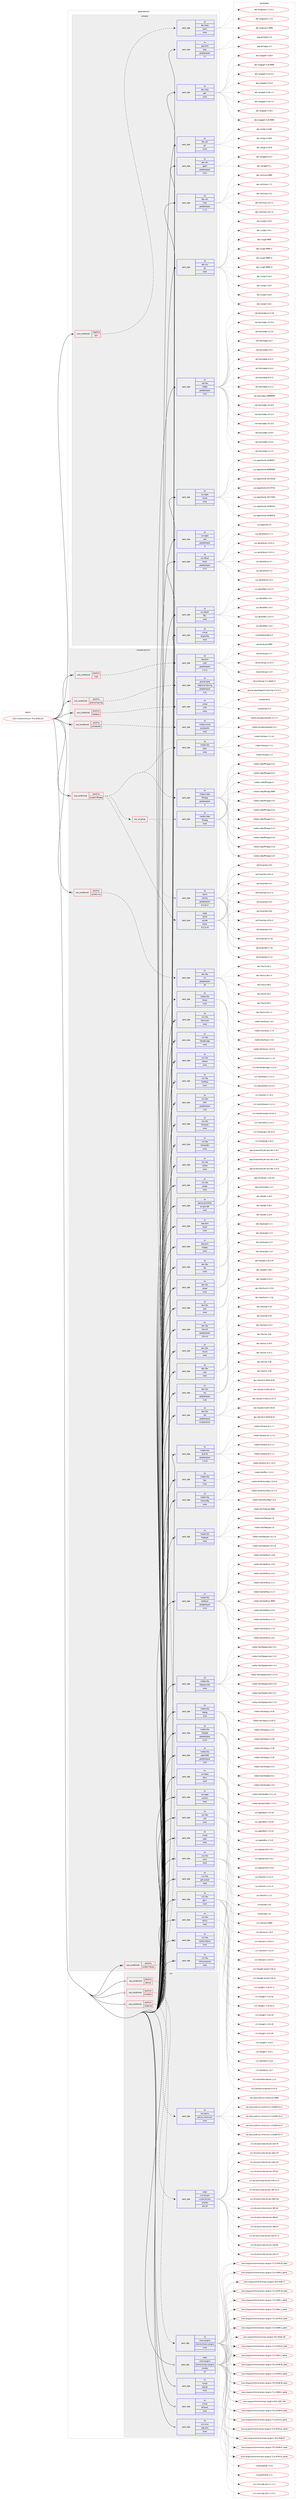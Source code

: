 digraph prolog {

# *************
# Graph options
# *************

newrank=true;
concentrate=true;
compound=true;
graph [rankdir=LR,fontname=Helvetica,fontsize=10,ranksep=1.5];#, ranksep=2.5, nodesep=0.2];
edge  [arrowhead=vee];
node  [fontname=Helvetica,fontsize=10];

# **********
# The ebuild
# **********

subgraph cluster_leftcol {
color=gray;
rank=same;
label=<<i>ebuild</i>>;
id [label="www-client/chromium-70.0.3538.102", color=red, width=4, href="../www-client/chromium-70.0.3538.102.svg"];
}

# ****************
# The dependencies
# ****************

subgraph cluster_midcol {
color=gray;
label=<<i>dependencies</i>>;
subgraph cluster_compile {
fillcolor="#eeeeee";
style=filled;
label=<<i>compile</i>>;
subgraph cond1376 {
dependency8040 [label=<<TABLE BORDER="0" CELLBORDER="1" CELLSPACING="0" CELLPADDING="4"><TR><TD ROWSPAN="3" CELLPADDING="10">use_conditional</TD></TR><TR><TD>negative</TD></TR><TR><TD>arm</TD></TR></TABLE>>, shape=none, color=red];
subgraph pack6465 {
dependency8041 [label=<<TABLE BORDER="0" CELLBORDER="1" CELLSPACING="0" CELLPADDING="4" WIDTH="220"><TR><TD ROWSPAN="6" CELLPADDING="30">pack_dep</TD></TR><TR><TD WIDTH="110">no</TD></TR><TR><TD>dev-lang</TD></TR><TR><TD>yasm</TD></TR><TR><TD>none</TD></TR><TR><TD></TD></TR></TABLE>>, shape=none, color=blue];
}
dependency8040:e -> dependency8041:w [weight=20,style="dashed",arrowhead="vee"];
}
id:e -> dependency8040:w [weight=20,style="solid",arrowhead="vee"];
subgraph pack6466 {
dependency8042 [label=<<TABLE BORDER="0" CELLBORDER="1" CELLSPACING="0" CELLPADDING="4" WIDTH="220"><TR><TD ROWSPAN="6" CELLPADDING="30">pack_dep</TD></TR><TR><TD WIDTH="110">no</TD></TR><TR><TD>app-arch</TD></TR><TR><TD>gzip</TD></TR><TR><TD>greaterequal</TD></TR><TR><TD>1.7</TD></TR></TABLE>>, shape=none, color=blue];
}
id:e -> dependency8042:w [weight=20,style="solid",arrowhead="vee"];
subgraph pack6467 {
dependency8043 [label=<<TABLE BORDER="0" CELLBORDER="1" CELLSPACING="0" CELLPADDING="4" WIDTH="220"><TR><TD ROWSPAN="6" CELLPADDING="30">pack_dep</TD></TR><TR><TD WIDTH="110">no</TD></TR><TR><TD>dev-lang</TD></TR><TR><TD>perl</TD></TR><TR><TD>none</TD></TR><TR><TD></TD></TR></TABLE>>, shape=none, color=blue];
}
id:e -> dependency8043:w [weight=20,style="solid",arrowhead="vee"];
subgraph pack6468 {
dependency8044 [label=<<TABLE BORDER="0" CELLBORDER="1" CELLSPACING="0" CELLPADDING="4" WIDTH="220"><TR><TD ROWSPAN="6" CELLPADDING="30">pack_dep</TD></TR><TR><TD WIDTH="110">no</TD></TR><TR><TD>dev-util</TD></TR><TR><TD>gn</TD></TR><TR><TD>none</TD></TR><TR><TD></TD></TR></TABLE>>, shape=none, color=blue];
}
id:e -> dependency8044:w [weight=20,style="solid",arrowhead="vee"];
subgraph pack6469 {
dependency8045 [label=<<TABLE BORDER="0" CELLBORDER="1" CELLSPACING="0" CELLPADDING="4" WIDTH="220"><TR><TD ROWSPAN="6" CELLPADDING="30">pack_dep</TD></TR><TR><TD WIDTH="110">no</TD></TR><TR><TD>dev-util</TD></TR><TR><TD>gperf</TD></TR><TR><TD>greaterequal</TD></TR><TR><TD>3.0.3</TD></TR></TABLE>>, shape=none, color=blue];
}
id:e -> dependency8045:w [weight=20,style="solid",arrowhead="vee"];
subgraph pack6470 {
dependency8046 [label=<<TABLE BORDER="0" CELLBORDER="1" CELLSPACING="0" CELLPADDING="4" WIDTH="220"><TR><TD ROWSPAN="6" CELLPADDING="30">pack_dep</TD></TR><TR><TD WIDTH="110">no</TD></TR><TR><TD>dev-util</TD></TR><TR><TD>ninja</TD></TR><TR><TD>greaterequal</TD></TR><TR><TD>1.7.2</TD></TR></TABLE>>, shape=none, color=blue];
}
id:e -> dependency8046:w [weight=20,style="solid",arrowhead="vee"];
subgraph pack6471 {
dependency8047 [label=<<TABLE BORDER="0" CELLBORDER="1" CELLSPACING="0" CELLPADDING="4" WIDTH="220"><TR><TD ROWSPAN="6" CELLPADDING="30">pack_dep</TD></TR><TR><TD WIDTH="110">no</TD></TR><TR><TD>dev-vcs</TD></TR><TR><TD>git</TD></TR><TR><TD>none</TD></TR><TR><TD></TD></TR></TABLE>>, shape=none, color=blue];
}
id:e -> dependency8047:w [weight=20,style="solid",arrowhead="vee"];
subgraph pack6472 {
dependency8048 [label=<<TABLE BORDER="0" CELLBORDER="1" CELLSPACING="0" CELLPADDING="4" WIDTH="220"><TR><TD ROWSPAN="6" CELLPADDING="30">pack_dep</TD></TR><TR><TD WIDTH="110">no</TD></TR><TR><TD>net-libs</TD></TR><TR><TD>nodejs</TD></TR><TR><TD>greaterequal</TD></TR><TR><TD>7.6.0</TD></TR></TABLE>>, shape=none, color=blue];
}
id:e -> dependency8048:w [weight=20,style="solid",arrowhead="vee"];
subgraph pack6473 {
dependency8049 [label=<<TABLE BORDER="0" CELLBORDER="1" CELLSPACING="0" CELLPADDING="4" WIDTH="220"><TR><TD ROWSPAN="6" CELLPADDING="30">pack_dep</TD></TR><TR><TD WIDTH="110">no</TD></TR><TR><TD>sys-apps</TD></TR><TR><TD>hwids</TD></TR><TR><TD>none</TD></TR><TR><TD></TD></TR></TABLE>>, shape=none, color=blue];
}
id:e -> dependency8049:w [weight=20,style="solid",arrowhead="vee"];
subgraph pack6474 {
dependency8050 [label=<<TABLE BORDER="0" CELLBORDER="1" CELLSPACING="0" CELLPADDING="4" WIDTH="220"><TR><TD ROWSPAN="6" CELLPADDING="30">pack_dep</TD></TR><TR><TD WIDTH="110">no</TD></TR><TR><TD>sys-apps</TD></TR><TR><TD>sed</TD></TR><TR><TD>greaterequal</TD></TR><TR><TD>4</TD></TR></TABLE>>, shape=none, color=blue];
}
id:e -> dependency8050:w [weight=20,style="solid",arrowhead="vee"];
subgraph pack6475 {
dependency8051 [label=<<TABLE BORDER="0" CELLBORDER="1" CELLSPACING="0" CELLPADDING="4" WIDTH="220"><TR><TD ROWSPAN="6" CELLPADDING="30">pack_dep</TD></TR><TR><TD WIDTH="110">no</TD></TR><TR><TD>sys-devel</TD></TR><TR><TD>bison</TD></TR><TR><TD>greaterequal</TD></TR><TR><TD>2.4.3</TD></TR></TABLE>>, shape=none, color=blue];
}
id:e -> dependency8051:w [weight=20,style="solid",arrowhead="vee"];
subgraph pack6476 {
dependency8052 [label=<<TABLE BORDER="0" CELLBORDER="1" CELLSPACING="0" CELLPADDING="4" WIDTH="220"><TR><TD ROWSPAN="6" CELLPADDING="30">pack_dep</TD></TR><TR><TD WIDTH="110">no</TD></TR><TR><TD>sys-devel</TD></TR><TR><TD>flex</TD></TR><TR><TD>none</TD></TR><TR><TD></TD></TR></TABLE>>, shape=none, color=blue];
}
id:e -> dependency8052:w [weight=20,style="solid",arrowhead="vee"];
subgraph pack6477 {
dependency8053 [label=<<TABLE BORDER="0" CELLBORDER="1" CELLSPACING="0" CELLPADDING="4" WIDTH="220"><TR><TD ROWSPAN="6" CELLPADDING="30">pack_dep</TD></TR><TR><TD WIDTH="110">no</TD></TR><TR><TD>virtual</TD></TR><TR><TD>pkgconfig</TD></TR><TR><TD>none</TD></TR><TR><TD></TD></TR></TABLE>>, shape=none, color=blue];
}
id:e -> dependency8053:w [weight=20,style="solid",arrowhead="vee"];
}
subgraph cluster_compileandrun {
fillcolor="#eeeeee";
style=filled;
label=<<i>compile and run</i>>;
subgraph cond1377 {
dependency8054 [label=<<TABLE BORDER="0" CELLBORDER="1" CELLSPACING="0" CELLPADDING="4"><TR><TD ROWSPAN="3" CELLPADDING="10">use_conditional</TD></TR><TR><TD>positive</TD></TR><TR><TD>cups</TD></TR></TABLE>>, shape=none, color=red];
subgraph pack6478 {
dependency8055 [label=<<TABLE BORDER="0" CELLBORDER="1" CELLSPACING="0" CELLPADDING="4" WIDTH="220"><TR><TD ROWSPAN="6" CELLPADDING="30">pack_dep</TD></TR><TR><TD WIDTH="110">no</TD></TR><TR><TD>net-print</TD></TR><TR><TD>cups</TD></TR><TR><TD>greaterequal</TD></TR><TR><TD>1.3.11</TD></TR></TABLE>>, shape=none, color=blue];
}
dependency8054:e -> dependency8055:w [weight=20,style="dashed",arrowhead="vee"];
}
id:e -> dependency8054:w [weight=20,style="solid",arrowhead="odotvee"];
subgraph cond1378 {
dependency8056 [label=<<TABLE BORDER="0" CELLBORDER="1" CELLSPACING="0" CELLPADDING="4"><TR><TD ROWSPAN="3" CELLPADDING="10">use_conditional</TD></TR><TR><TD>positive</TD></TR><TR><TD>gnome-keyring</TD></TR></TABLE>>, shape=none, color=red];
subgraph pack6479 {
dependency8057 [label=<<TABLE BORDER="0" CELLBORDER="1" CELLSPACING="0" CELLPADDING="4" WIDTH="220"><TR><TD ROWSPAN="6" CELLPADDING="30">pack_dep</TD></TR><TR><TD WIDTH="110">no</TD></TR><TR><TD>gnome-base</TD></TR><TR><TD>libgnome-keyring</TD></TR><TR><TD>greaterequal</TD></TR><TR><TD>3.12</TD></TR></TABLE>>, shape=none, color=blue];
}
dependency8056:e -> dependency8057:w [weight=20,style="dashed",arrowhead="vee"];
}
id:e -> dependency8056:w [weight=20,style="solid",arrowhead="odotvee"];
subgraph cond1379 {
dependency8058 [label=<<TABLE BORDER="0" CELLBORDER="1" CELLSPACING="0" CELLPADDING="4"><TR><TD ROWSPAN="3" CELLPADDING="10">use_conditional</TD></TR><TR><TD>positive</TD></TR><TR><TD>kerberos</TD></TR></TABLE>>, shape=none, color=red];
subgraph pack6480 {
dependency8059 [label=<<TABLE BORDER="0" CELLBORDER="1" CELLSPACING="0" CELLPADDING="4" WIDTH="220"><TR><TD ROWSPAN="6" CELLPADDING="30">pack_dep</TD></TR><TR><TD WIDTH="110">no</TD></TR><TR><TD>virtual</TD></TR><TR><TD>krb5</TD></TR><TR><TD>none</TD></TR><TR><TD></TD></TR></TABLE>>, shape=none, color=blue];
}
dependency8058:e -> dependency8059:w [weight=20,style="dashed",arrowhead="vee"];
}
id:e -> dependency8058:w [weight=20,style="solid",arrowhead="odotvee"];
subgraph cond1380 {
dependency8060 [label=<<TABLE BORDER="0" CELLBORDER="1" CELLSPACING="0" CELLPADDING="4"><TR><TD ROWSPAN="3" CELLPADDING="10">use_conditional</TD></TR><TR><TD>positive</TD></TR><TR><TD>pulseaudio</TD></TR></TABLE>>, shape=none, color=red];
subgraph pack6481 {
dependency8061 [label=<<TABLE BORDER="0" CELLBORDER="1" CELLSPACING="0" CELLPADDING="4" WIDTH="220"><TR><TD ROWSPAN="6" CELLPADDING="30">pack_dep</TD></TR><TR><TD WIDTH="110">no</TD></TR><TR><TD>media-sound</TD></TR><TR><TD>pulseaudio</TD></TR><TR><TD>none</TD></TR><TR><TD></TD></TR></TABLE>>, shape=none, color=blue];
}
dependency8060:e -> dependency8061:w [weight=20,style="dashed",arrowhead="vee"];
}
id:e -> dependency8060:w [weight=20,style="solid",arrowhead="odotvee"];
subgraph cond1381 {
dependency8062 [label=<<TABLE BORDER="0" CELLBORDER="1" CELLSPACING="0" CELLPADDING="4"><TR><TD ROWSPAN="3" CELLPADDING="10">use_conditional</TD></TR><TR><TD>positive</TD></TR><TR><TD>system-ffmpeg</TD></TR></TABLE>>, shape=none, color=red];
subgraph pack6482 {
dependency8063 [label=<<TABLE BORDER="0" CELLBORDER="1" CELLSPACING="0" CELLPADDING="4" WIDTH="220"><TR><TD ROWSPAN="6" CELLPADDING="30">pack_dep</TD></TR><TR><TD WIDTH="110">no</TD></TR><TR><TD>media-video</TD></TR><TR><TD>ffmpeg</TD></TR><TR><TD>greaterequal</TD></TR><TR><TD>4</TD></TR></TABLE>>, shape=none, color=blue];
}
dependency8062:e -> dependency8063:w [weight=20,style="dashed",arrowhead="vee"];
subgraph any189 {
dependency8064 [label=<<TABLE BORDER="0" CELLBORDER="1" CELLSPACING="0" CELLPADDING="4"><TR><TD CELLPADDING="10">any_of_group</TD></TR></TABLE>>, shape=none, color=red];subgraph pack6483 {
dependency8065 [label=<<TABLE BORDER="0" CELLBORDER="1" CELLSPACING="0" CELLPADDING="4" WIDTH="220"><TR><TD ROWSPAN="6" CELLPADDING="30">pack_dep</TD></TR><TR><TD WIDTH="110">no</TD></TR><TR><TD>media-video</TD></TR><TR><TD>ffmpeg</TD></TR><TR><TD>none</TD></TR><TR><TD></TD></TR></TABLE>>, shape=none, color=blue];
}
dependency8064:e -> dependency8065:w [weight=20,style="dotted",arrowhead="oinv"];
subgraph pack6484 {
dependency8066 [label=<<TABLE BORDER="0" CELLBORDER="1" CELLSPACING="0" CELLPADDING="4" WIDTH="220"><TR><TD ROWSPAN="6" CELLPADDING="30">pack_dep</TD></TR><TR><TD WIDTH="110">no</TD></TR><TR><TD>net-fs</TD></TR><TR><TD>samba</TD></TR><TR><TD>greaterequal</TD></TR><TR><TD>4.5.10-r1</TD></TR></TABLE>>, shape=none, color=blue];
}
dependency8064:e -> dependency8066:w [weight=20,style="dotted",arrowhead="oinv"];
}
dependency8062:e -> dependency8064:w [weight=20,style="dashed",arrowhead="vee"];
subgraph pack6485 {
dependency8067 [label=<<TABLE BORDER="0" CELLBORDER="1" CELLSPACING="0" CELLPADDING="4" WIDTH="220"><TR><TD ROWSPAN="6" CELLPADDING="30">pack_dep</TD></TR><TR><TD WIDTH="110">weak</TD></TR><TR><TD>net-fs</TD></TR><TR><TD>samba</TD></TR><TR><TD>equal</TD></TR><TR><TD>4.5.12-r0</TD></TR></TABLE>>, shape=none, color=blue];
}
dependency8062:e -> dependency8067:w [weight=20,style="dashed",arrowhead="vee"];
subgraph pack6486 {
dependency8068 [label=<<TABLE BORDER="0" CELLBORDER="1" CELLSPACING="0" CELLPADDING="4" WIDTH="220"><TR><TD ROWSPAN="6" CELLPADDING="30">pack_dep</TD></TR><TR><TD WIDTH="110">no</TD></TR><TR><TD>media-libs</TD></TR><TR><TD>opus</TD></TR><TR><TD>none</TD></TR><TR><TD></TD></TR></TABLE>>, shape=none, color=blue];
}
dependency8062:e -> dependency8068:w [weight=20,style="dashed",arrowhead="vee"];
}
id:e -> dependency8062:w [weight=20,style="solid",arrowhead="odotvee"];
subgraph cond1382 {
dependency8069 [label=<<TABLE BORDER="0" CELLBORDER="1" CELLSPACING="0" CELLPADDING="4"><TR><TD ROWSPAN="3" CELLPADDING="10">use_conditional</TD></TR><TR><TD>positive</TD></TR><TR><TD>system-icu</TD></TR></TABLE>>, shape=none, color=red];
subgraph pack6487 {
dependency8070 [label=<<TABLE BORDER="0" CELLBORDER="1" CELLSPACING="0" CELLPADDING="4" WIDTH="220"><TR><TD ROWSPAN="6" CELLPADDING="30">pack_dep</TD></TR><TR><TD WIDTH="110">no</TD></TR><TR><TD>dev-libs</TD></TR><TR><TD>icu</TD></TR><TR><TD>greaterequal</TD></TR><TR><TD>59</TD></TR></TABLE>>, shape=none, color=blue];
}
dependency8069:e -> dependency8070:w [weight=20,style="dashed",arrowhead="vee"];
}
id:e -> dependency8069:w [weight=20,style="solid",arrowhead="odotvee"];
subgraph cond1383 {
dependency8071 [label=<<TABLE BORDER="0" CELLBORDER="1" CELLSPACING="0" CELLPADDING="4"><TR><TD ROWSPAN="3" CELLPADDING="10">use_conditional</TD></TR><TR><TD>positive</TD></TR><TR><TD>system-libvpx</TD></TR></TABLE>>, shape=none, color=red];
subgraph pack6488 {
dependency8072 [label=<<TABLE BORDER="0" CELLBORDER="1" CELLSPACING="0" CELLPADDING="4" WIDTH="220"><TR><TD ROWSPAN="6" CELLPADDING="30">pack_dep</TD></TR><TR><TD WIDTH="110">no</TD></TR><TR><TD>media-libs</TD></TR><TR><TD>libvpx</TD></TR><TR><TD>none</TD></TR><TR><TD></TD></TR></TABLE>>, shape=none, color=blue];
}
dependency8071:e -> dependency8072:w [weight=20,style="dashed",arrowhead="vee"];
}
id:e -> dependency8071:w [weight=20,style="solid",arrowhead="odotvee"];
subgraph pack6489 {
dependency8073 [label=<<TABLE BORDER="0" CELLBORDER="1" CELLSPACING="0" CELLPADDING="4" WIDTH="220"><TR><TD ROWSPAN="6" CELLPADDING="30">pack_dep</TD></TR><TR><TD WIDTH="110">no</TD></TR><TR><TD>app-accessibility</TD></TR><TR><TD>at-spi2-atk</TD></TR><TR><TD>none</TD></TR><TR><TD></TD></TR></TABLE>>, shape=none, color=blue];
}
id:e -> dependency8073:w [weight=20,style="solid",arrowhead="odotvee"];
subgraph pack6490 {
dependency8074 [label=<<TABLE BORDER="0" CELLBORDER="1" CELLSPACING="0" CELLPADDING="4" WIDTH="220"><TR><TD ROWSPAN="6" CELLPADDING="30">pack_dep</TD></TR><TR><TD WIDTH="110">no</TD></TR><TR><TD>app-arch</TD></TR><TR><TD>bzip2</TD></TR><TR><TD>none</TD></TR><TR><TD></TD></TR></TABLE>>, shape=none, color=blue];
}
id:e -> dependency8074:w [weight=20,style="solid",arrowhead="odotvee"];
subgraph pack6491 {
dependency8075 [label=<<TABLE BORDER="0" CELLBORDER="1" CELLSPACING="0" CELLPADDING="4" WIDTH="220"><TR><TD ROWSPAN="6" CELLPADDING="30">pack_dep</TD></TR><TR><TD WIDTH="110">no</TD></TR><TR><TD>app-arch</TD></TR><TR><TD>snappy</TD></TR><TR><TD>none</TD></TR><TR><TD></TD></TR></TABLE>>, shape=none, color=blue];
}
id:e -> dependency8075:w [weight=20,style="solid",arrowhead="odotvee"];
subgraph pack6492 {
dependency8076 [label=<<TABLE BORDER="0" CELLBORDER="1" CELLSPACING="0" CELLPADDING="4" WIDTH="220"><TR><TD ROWSPAN="6" CELLPADDING="30">pack_dep</TD></TR><TR><TD WIDTH="110">no</TD></TR><TR><TD>dev-libs</TD></TR><TR><TD>atk</TD></TR><TR><TD>none</TD></TR><TR><TD></TD></TR></TABLE>>, shape=none, color=blue];
}
id:e -> dependency8076:w [weight=20,style="solid",arrowhead="odotvee"];
subgraph pack6493 {
dependency8077 [label=<<TABLE BORDER="0" CELLBORDER="1" CELLSPACING="0" CELLPADDING="4" WIDTH="220"><TR><TD ROWSPAN="6" CELLPADDING="30">pack_dep</TD></TR><TR><TD WIDTH="110">no</TD></TR><TR><TD>dev-libs</TD></TR><TR><TD>expat</TD></TR><TR><TD>none</TD></TR><TR><TD></TD></TR></TABLE>>, shape=none, color=blue];
}
id:e -> dependency8077:w [weight=20,style="solid",arrowhead="odotvee"];
subgraph pack6494 {
dependency8078 [label=<<TABLE BORDER="0" CELLBORDER="1" CELLSPACING="0" CELLPADDING="4" WIDTH="220"><TR><TD ROWSPAN="6" CELLPADDING="30">pack_dep</TD></TR><TR><TD WIDTH="110">no</TD></TR><TR><TD>dev-libs</TD></TR><TR><TD>glib</TD></TR><TR><TD>none</TD></TR><TR><TD></TD></TR></TABLE>>, shape=none, color=blue];
}
id:e -> dependency8078:w [weight=20,style="solid",arrowhead="odotvee"];
subgraph pack6495 {
dependency8079 [label=<<TABLE BORDER="0" CELLBORDER="1" CELLSPACING="0" CELLPADDING="4" WIDTH="220"><TR><TD ROWSPAN="6" CELLPADDING="30">pack_dep</TD></TR><TR><TD WIDTH="110">no</TD></TR><TR><TD>dev-libs</TD></TR><TR><TD>libxml2</TD></TR><TR><TD>greaterequal</TD></TR><TR><TD>2.9.4-r3</TD></TR></TABLE>>, shape=none, color=blue];
}
id:e -> dependency8079:w [weight=20,style="solid",arrowhead="odotvee"];
subgraph pack6496 {
dependency8080 [label=<<TABLE BORDER="0" CELLBORDER="1" CELLSPACING="0" CELLPADDING="4" WIDTH="220"><TR><TD ROWSPAN="6" CELLPADDING="30">pack_dep</TD></TR><TR><TD WIDTH="110">no</TD></TR><TR><TD>dev-libs</TD></TR><TR><TD>libxslt</TD></TR><TR><TD>none</TD></TR><TR><TD></TD></TR></TABLE>>, shape=none, color=blue];
}
id:e -> dependency8080:w [weight=20,style="solid",arrowhead="odotvee"];
subgraph pack6497 {
dependency8081 [label=<<TABLE BORDER="0" CELLBORDER="1" CELLSPACING="0" CELLPADDING="4" WIDTH="220"><TR><TD ROWSPAN="6" CELLPADDING="30">pack_dep</TD></TR><TR><TD WIDTH="110">no</TD></TR><TR><TD>dev-libs</TD></TR><TR><TD>nspr</TD></TR><TR><TD>none</TD></TR><TR><TD></TD></TR></TABLE>>, shape=none, color=blue];
}
id:e -> dependency8081:w [weight=20,style="solid",arrowhead="odotvee"];
subgraph pack6498 {
dependency8082 [label=<<TABLE BORDER="0" CELLBORDER="1" CELLSPACING="0" CELLPADDING="4" WIDTH="220"><TR><TD ROWSPAN="6" CELLPADDING="30">pack_dep</TD></TR><TR><TD WIDTH="110">no</TD></TR><TR><TD>dev-libs</TD></TR><TR><TD>nss</TD></TR><TR><TD>greaterequal</TD></TR><TR><TD>3.26</TD></TR></TABLE>>, shape=none, color=blue];
}
id:e -> dependency8082:w [weight=20,style="solid",arrowhead="odotvee"];
subgraph pack6499 {
dependency8083 [label=<<TABLE BORDER="0" CELLBORDER="1" CELLSPACING="0" CELLPADDING="4" WIDTH="220"><TR><TD ROWSPAN="6" CELLPADDING="30">pack_dep</TD></TR><TR><TD WIDTH="110">no</TD></TR><TR><TD>dev-libs</TD></TR><TR><TD>re2</TD></TR><TR><TD>greaterequal</TD></TR><TR><TD>0.2016.05.01</TD></TR></TABLE>>, shape=none, color=blue];
}
id:e -> dependency8083:w [weight=20,style="solid",arrowhead="odotvee"];
subgraph pack6500 {
dependency8084 [label=<<TABLE BORDER="0" CELLBORDER="1" CELLSPACING="0" CELLPADDING="4" WIDTH="220"><TR><TD ROWSPAN="6" CELLPADDING="30">pack_dep</TD></TR><TR><TD WIDTH="110">no</TD></TR><TR><TD>media-libs</TD></TR><TR><TD>alsa-lib</TD></TR><TR><TD>greaterequal</TD></TR><TR><TD>1.0.19</TD></TR></TABLE>>, shape=none, color=blue];
}
id:e -> dependency8084:w [weight=20,style="solid",arrowhead="odotvee"];
subgraph pack6501 {
dependency8085 [label=<<TABLE BORDER="0" CELLBORDER="1" CELLSPACING="0" CELLPADDING="4" WIDTH="220"><TR><TD ROWSPAN="6" CELLPADDING="30">pack_dep</TD></TR><TR><TD WIDTH="110">no</TD></TR><TR><TD>media-libs</TD></TR><TR><TD>flac</TD></TR><TR><TD>none</TD></TR><TR><TD></TD></TR></TABLE>>, shape=none, color=blue];
}
id:e -> dependency8085:w [weight=20,style="solid",arrowhead="odotvee"];
subgraph pack6502 {
dependency8086 [label=<<TABLE BORDER="0" CELLBORDER="1" CELLSPACING="0" CELLPADDING="4" WIDTH="220"><TR><TD ROWSPAN="6" CELLPADDING="30">pack_dep</TD></TR><TR><TD WIDTH="110">no</TD></TR><TR><TD>media-libs</TD></TR><TR><TD>fontconfig</TD></TR><TR><TD>none</TD></TR><TR><TD></TD></TR></TABLE>>, shape=none, color=blue];
}
id:e -> dependency8086:w [weight=20,style="solid",arrowhead="odotvee"];
subgraph pack6503 {
dependency8087 [label=<<TABLE BORDER="0" CELLBORDER="1" CELLSPACING="0" CELLPADDING="4" WIDTH="220"><TR><TD ROWSPAN="6" CELLPADDING="30">pack_dep</TD></TR><TR><TD WIDTH="110">no</TD></TR><TR><TD>media-libs</TD></TR><TR><TD>freetype</TD></TR><TR><TD>none</TD></TR><TR><TD></TD></TR></TABLE>>, shape=none, color=blue];
}
id:e -> dependency8087:w [weight=20,style="solid",arrowhead="odotvee"];
subgraph pack6504 {
dependency8088 [label=<<TABLE BORDER="0" CELLBORDER="1" CELLSPACING="0" CELLPADDING="4" WIDTH="220"><TR><TD ROWSPAN="6" CELLPADDING="30">pack_dep</TD></TR><TR><TD WIDTH="110">no</TD></TR><TR><TD>media-libs</TD></TR><TR><TD>harfbuzz</TD></TR><TR><TD>greaterequal</TD></TR><TR><TD>2.0.0</TD></TR></TABLE>>, shape=none, color=blue];
}
id:e -> dependency8088:w [weight=20,style="solid",arrowhead="odotvee"];
subgraph pack6505 {
dependency8089 [label=<<TABLE BORDER="0" CELLBORDER="1" CELLSPACING="0" CELLPADDING="4" WIDTH="220"><TR><TD ROWSPAN="6" CELLPADDING="30">pack_dep</TD></TR><TR><TD WIDTH="110">no</TD></TR><TR><TD>media-libs</TD></TR><TR><TD>libjpeg-turbo</TD></TR><TR><TD>none</TD></TR><TR><TD></TD></TR></TABLE>>, shape=none, color=blue];
}
id:e -> dependency8089:w [weight=20,style="solid",arrowhead="odotvee"];
subgraph pack6506 {
dependency8090 [label=<<TABLE BORDER="0" CELLBORDER="1" CELLSPACING="0" CELLPADDING="4" WIDTH="220"><TR><TD ROWSPAN="6" CELLPADDING="30">pack_dep</TD></TR><TR><TD WIDTH="110">no</TD></TR><TR><TD>media-libs</TD></TR><TR><TD>libpng</TD></TR><TR><TD>none</TD></TR><TR><TD></TD></TR></TABLE>>, shape=none, color=blue];
}
id:e -> dependency8090:w [weight=20,style="solid",arrowhead="odotvee"];
subgraph pack6507 {
dependency8091 [label=<<TABLE BORDER="0" CELLBORDER="1" CELLSPACING="0" CELLPADDING="4" WIDTH="220"><TR><TD ROWSPAN="6" CELLPADDING="30">pack_dep</TD></TR><TR><TD WIDTH="110">no</TD></TR><TR><TD>media-libs</TD></TR><TR><TD>libwebp</TD></TR><TR><TD>greaterequal</TD></TR><TR><TD>0.4.0</TD></TR></TABLE>>, shape=none, color=blue];
}
id:e -> dependency8091:w [weight=20,style="solid",arrowhead="odotvee"];
subgraph pack6508 {
dependency8092 [label=<<TABLE BORDER="0" CELLBORDER="1" CELLSPACING="0" CELLPADDING="4" WIDTH="220"><TR><TD ROWSPAN="6" CELLPADDING="30">pack_dep</TD></TR><TR><TD WIDTH="110">no</TD></TR><TR><TD>media-libs</TD></TR><TR><TD>openh264</TD></TR><TR><TD>greaterequal</TD></TR><TR><TD>1.6.0</TD></TR></TABLE>>, shape=none, color=blue];
}
id:e -> dependency8092:w [weight=20,style="solid",arrowhead="odotvee"];
subgraph pack6509 {
dependency8093 [label=<<TABLE BORDER="0" CELLBORDER="1" CELLSPACING="0" CELLPADDING="4" WIDTH="220"><TR><TD ROWSPAN="6" CELLPADDING="30">pack_dep</TD></TR><TR><TD WIDTH="110">no</TD></TR><TR><TD>sys-apps</TD></TR><TR><TD>dbus</TD></TR><TR><TD>none</TD></TR><TR><TD></TD></TR></TABLE>>, shape=none, color=blue];
}
id:e -> dependency8093:w [weight=20,style="solid",arrowhead="odotvee"];
subgraph pack6510 {
dependency8094 [label=<<TABLE BORDER="0" CELLBORDER="1" CELLSPACING="0" CELLPADDING="4" WIDTH="220"><TR><TD ROWSPAN="6" CELLPADDING="30">pack_dep</TD></TR><TR><TD WIDTH="110">no</TD></TR><TR><TD>sys-apps</TD></TR><TR><TD>pciutils</TD></TR><TR><TD>none</TD></TR><TR><TD></TD></TR></TABLE>>, shape=none, color=blue];
}
id:e -> dependency8094:w [weight=20,style="solid",arrowhead="odotvee"];
subgraph pack6511 {
dependency8095 [label=<<TABLE BORDER="0" CELLBORDER="1" CELLSPACING="0" CELLPADDING="4" WIDTH="220"><TR><TD ROWSPAN="6" CELLPADDING="30">pack_dep</TD></TR><TR><TD WIDTH="110">no</TD></TR><TR><TD>sys-libs</TD></TR><TR><TD>zlib</TD></TR><TR><TD>none</TD></TR><TR><TD></TD></TR></TABLE>>, shape=none, color=blue];
}
id:e -> dependency8095:w [weight=20,style="solid",arrowhead="odotvee"];
subgraph pack6512 {
dependency8096 [label=<<TABLE BORDER="0" CELLBORDER="1" CELLSPACING="0" CELLPADDING="4" WIDTH="220"><TR><TD ROWSPAN="6" CELLPADDING="30">pack_dep</TD></TR><TR><TD WIDTH="110">no</TD></TR><TR><TD>virtual</TD></TR><TR><TD>udev</TD></TR><TR><TD>none</TD></TR><TR><TD></TD></TR></TABLE>>, shape=none, color=blue];
}
id:e -> dependency8096:w [weight=20,style="solid",arrowhead="odotvee"];
subgraph pack6513 {
dependency8097 [label=<<TABLE BORDER="0" CELLBORDER="1" CELLSPACING="0" CELLPADDING="4" WIDTH="220"><TR><TD ROWSPAN="6" CELLPADDING="30">pack_dep</TD></TR><TR><TD WIDTH="110">no</TD></TR><TR><TD>x11-libs</TD></TR><TR><TD>cairo</TD></TR><TR><TD>none</TD></TR><TR><TD></TD></TR></TABLE>>, shape=none, color=blue];
}
id:e -> dependency8097:w [weight=20,style="solid",arrowhead="odotvee"];
subgraph pack6514 {
dependency8098 [label=<<TABLE BORDER="0" CELLBORDER="1" CELLSPACING="0" CELLPADDING="4" WIDTH="220"><TR><TD ROWSPAN="6" CELLPADDING="30">pack_dep</TD></TR><TR><TD WIDTH="110">no</TD></TR><TR><TD>x11-libs</TD></TR><TR><TD>gdk-pixbuf</TD></TR><TR><TD>none</TD></TR><TR><TD></TD></TR></TABLE>>, shape=none, color=blue];
}
id:e -> dependency8098:w [weight=20,style="solid",arrowhead="odotvee"];
subgraph pack6515 {
dependency8099 [label=<<TABLE BORDER="0" CELLBORDER="1" CELLSPACING="0" CELLPADDING="4" WIDTH="220"><TR><TD ROWSPAN="6" CELLPADDING="30">pack_dep</TD></TR><TR><TD WIDTH="110">no</TD></TR><TR><TD>x11-libs</TD></TR><TR><TD>gtk+</TD></TR><TR><TD>none</TD></TR><TR><TD></TD></TR></TABLE>>, shape=none, color=blue];
}
id:e -> dependency8099:w [weight=20,style="solid",arrowhead="odotvee"];
subgraph pack6516 {
dependency8100 [label=<<TABLE BORDER="0" CELLBORDER="1" CELLSPACING="0" CELLPADDING="4" WIDTH="220"><TR><TD ROWSPAN="6" CELLPADDING="30">pack_dep</TD></TR><TR><TD WIDTH="110">no</TD></TR><TR><TD>x11-libs</TD></TR><TR><TD>libX11</TD></TR><TR><TD>none</TD></TR><TR><TD></TD></TR></TABLE>>, shape=none, color=blue];
}
id:e -> dependency8100:w [weight=20,style="solid",arrowhead="odotvee"];
subgraph pack6517 {
dependency8101 [label=<<TABLE BORDER="0" CELLBORDER="1" CELLSPACING="0" CELLPADDING="4" WIDTH="220"><TR><TD ROWSPAN="6" CELLPADDING="30">pack_dep</TD></TR><TR><TD WIDTH="110">no</TD></TR><TR><TD>x11-libs</TD></TR><TR><TD>libXScrnSaver</TD></TR><TR><TD>none</TD></TR><TR><TD></TD></TR></TABLE>>, shape=none, color=blue];
}
id:e -> dependency8101:w [weight=20,style="solid",arrowhead="odotvee"];
subgraph pack6518 {
dependency8102 [label=<<TABLE BORDER="0" CELLBORDER="1" CELLSPACING="0" CELLPADDING="4" WIDTH="220"><TR><TD ROWSPAN="6" CELLPADDING="30">pack_dep</TD></TR><TR><TD WIDTH="110">no</TD></TR><TR><TD>x11-libs</TD></TR><TR><TD>libXcomposite</TD></TR><TR><TD>none</TD></TR><TR><TD></TD></TR></TABLE>>, shape=none, color=blue];
}
id:e -> dependency8102:w [weight=20,style="solid",arrowhead="odotvee"];
subgraph pack6519 {
dependency8103 [label=<<TABLE BORDER="0" CELLBORDER="1" CELLSPACING="0" CELLPADDING="4" WIDTH="220"><TR><TD ROWSPAN="6" CELLPADDING="30">pack_dep</TD></TR><TR><TD WIDTH="110">no</TD></TR><TR><TD>x11-libs</TD></TR><TR><TD>libXcursor</TD></TR><TR><TD>none</TD></TR><TR><TD></TD></TR></TABLE>>, shape=none, color=blue];
}
id:e -> dependency8103:w [weight=20,style="solid",arrowhead="odotvee"];
subgraph pack6520 {
dependency8104 [label=<<TABLE BORDER="0" CELLBORDER="1" CELLSPACING="0" CELLPADDING="4" WIDTH="220"><TR><TD ROWSPAN="6" CELLPADDING="30">pack_dep</TD></TR><TR><TD WIDTH="110">no</TD></TR><TR><TD>x11-libs</TD></TR><TR><TD>libXdamage</TD></TR><TR><TD>none</TD></TR><TR><TD></TD></TR></TABLE>>, shape=none, color=blue];
}
id:e -> dependency8104:w [weight=20,style="solid",arrowhead="odotvee"];
subgraph pack6521 {
dependency8105 [label=<<TABLE BORDER="0" CELLBORDER="1" CELLSPACING="0" CELLPADDING="4" WIDTH="220"><TR><TD ROWSPAN="6" CELLPADDING="30">pack_dep</TD></TR><TR><TD WIDTH="110">no</TD></TR><TR><TD>x11-libs</TD></TR><TR><TD>libXext</TD></TR><TR><TD>none</TD></TR><TR><TD></TD></TR></TABLE>>, shape=none, color=blue];
}
id:e -> dependency8105:w [weight=20,style="solid",arrowhead="odotvee"];
subgraph pack6522 {
dependency8106 [label=<<TABLE BORDER="0" CELLBORDER="1" CELLSPACING="0" CELLPADDING="4" WIDTH="220"><TR><TD ROWSPAN="6" CELLPADDING="30">pack_dep</TD></TR><TR><TD WIDTH="110">no</TD></TR><TR><TD>x11-libs</TD></TR><TR><TD>libXfixes</TD></TR><TR><TD>none</TD></TR><TR><TD></TD></TR></TABLE>>, shape=none, color=blue];
}
id:e -> dependency8106:w [weight=20,style="solid",arrowhead="odotvee"];
subgraph pack6523 {
dependency8107 [label=<<TABLE BORDER="0" CELLBORDER="1" CELLSPACING="0" CELLPADDING="4" WIDTH="220"><TR><TD ROWSPAN="6" CELLPADDING="30">pack_dep</TD></TR><TR><TD WIDTH="110">no</TD></TR><TR><TD>x11-libs</TD></TR><TR><TD>libXi</TD></TR><TR><TD>greaterequal</TD></TR><TR><TD>1.6.0</TD></TR></TABLE>>, shape=none, color=blue];
}
id:e -> dependency8107:w [weight=20,style="solid",arrowhead="odotvee"];
subgraph pack6524 {
dependency8108 [label=<<TABLE BORDER="0" CELLBORDER="1" CELLSPACING="0" CELLPADDING="4" WIDTH="220"><TR><TD ROWSPAN="6" CELLPADDING="30">pack_dep</TD></TR><TR><TD WIDTH="110">no</TD></TR><TR><TD>x11-libs</TD></TR><TR><TD>libXrandr</TD></TR><TR><TD>none</TD></TR><TR><TD></TD></TR></TABLE>>, shape=none, color=blue];
}
id:e -> dependency8108:w [weight=20,style="solid",arrowhead="odotvee"];
subgraph pack6525 {
dependency8109 [label=<<TABLE BORDER="0" CELLBORDER="1" CELLSPACING="0" CELLPADDING="4" WIDTH="220"><TR><TD ROWSPAN="6" CELLPADDING="30">pack_dep</TD></TR><TR><TD WIDTH="110">no</TD></TR><TR><TD>x11-libs</TD></TR><TR><TD>libXrender</TD></TR><TR><TD>none</TD></TR><TR><TD></TD></TR></TABLE>>, shape=none, color=blue];
}
id:e -> dependency8109:w [weight=20,style="solid",arrowhead="odotvee"];
subgraph pack6526 {
dependency8110 [label=<<TABLE BORDER="0" CELLBORDER="1" CELLSPACING="0" CELLPADDING="4" WIDTH="220"><TR><TD ROWSPAN="6" CELLPADDING="30">pack_dep</TD></TR><TR><TD WIDTH="110">no</TD></TR><TR><TD>x11-libs</TD></TR><TR><TD>libXtst</TD></TR><TR><TD>none</TD></TR><TR><TD></TD></TR></TABLE>>, shape=none, color=blue];
}
id:e -> dependency8110:w [weight=20,style="solid",arrowhead="odotvee"];
subgraph pack6527 {
dependency8111 [label=<<TABLE BORDER="0" CELLBORDER="1" CELLSPACING="0" CELLPADDING="4" WIDTH="220"><TR><TD ROWSPAN="6" CELLPADDING="30">pack_dep</TD></TR><TR><TD WIDTH="110">no</TD></TR><TR><TD>x11-libs</TD></TR><TR><TD>pango</TD></TR><TR><TD>none</TD></TR><TR><TD></TD></TR></TABLE>>, shape=none, color=blue];
}
id:e -> dependency8111:w [weight=20,style="solid",arrowhead="odotvee"];
}
subgraph cluster_run {
fillcolor="#eeeeee";
style=filled;
label=<<i>run</i>>;
subgraph cond1384 {
dependency8112 [label=<<TABLE BORDER="0" CELLBORDER="1" CELLSPACING="0" CELLPADDING="4"><TR><TD ROWSPAN="3" CELLPADDING="10">use_conditional</TD></TR><TR><TD>positive</TD></TR><TR><TD>selinux</TD></TR></TABLE>>, shape=none, color=red];
subgraph pack6528 {
dependency8113 [label=<<TABLE BORDER="0" CELLBORDER="1" CELLSPACING="0" CELLPADDING="4" WIDTH="220"><TR><TD ROWSPAN="6" CELLPADDING="30">pack_dep</TD></TR><TR><TD WIDTH="110">no</TD></TR><TR><TD>sec-policy</TD></TR><TR><TD>selinux-chromium</TD></TR><TR><TD>none</TD></TR><TR><TD></TD></TR></TABLE>>, shape=none, color=blue];
}
dependency8112:e -> dependency8113:w [weight=20,style="dashed",arrowhead="vee"];
}
id:e -> dependency8112:w [weight=20,style="solid",arrowhead="odot"];
subgraph cond1385 {
dependency8114 [label=<<TABLE BORDER="0" CELLBORDER="1" CELLSPACING="0" CELLPADDING="4"><TR><TD ROWSPAN="3" CELLPADDING="10">use_conditional</TD></TR><TR><TD>positive</TD></TR><TR><TD>tcmalloc</TD></TR></TABLE>>, shape=none, color=red];
subgraph pack6529 {
dependency8115 [label=<<TABLE BORDER="0" CELLBORDER="1" CELLSPACING="0" CELLPADDING="4" WIDTH="220"><TR><TD ROWSPAN="6" CELLPADDING="30">pack_dep</TD></TR><TR><TD WIDTH="110">weak</TD></TR><TR><TD>x11-drivers</TD></TR><TR><TD>nvidia-drivers</TD></TR><TR><TD>smaller</TD></TR><TR><TD>331.20</TD></TR></TABLE>>, shape=none, color=blue];
}
dependency8114:e -> dependency8115:w [weight=20,style="dashed",arrowhead="vee"];
}
id:e -> dependency8114:w [weight=20,style="solid",arrowhead="odot"];
subgraph cond1386 {
dependency8116 [label=<<TABLE BORDER="0" CELLBORDER="1" CELLSPACING="0" CELLPADDING="4"><TR><TD ROWSPAN="3" CELLPADDING="10">use_conditional</TD></TR><TR><TD>positive</TD></TR><TR><TD>widevine</TD></TR></TABLE>>, shape=none, color=red];
subgraph pack6530 {
dependency8117 [label=<<TABLE BORDER="0" CELLBORDER="1" CELLSPACING="0" CELLPADDING="4" WIDTH="220"><TR><TD ROWSPAN="6" CELLPADDING="30">pack_dep</TD></TR><TR><TD WIDTH="110">no</TD></TR><TR><TD>www-plugins</TD></TR><TR><TD>chrome-binary-plugins</TD></TR><TR><TD>none</TD></TR><TR><TD></TD></TR></TABLE>>, shape=none, color=blue];
}
dependency8116:e -> dependency8117:w [weight=20,style="dashed",arrowhead="vee"];
}
id:e -> dependency8116:w [weight=20,style="solid",arrowhead="odot"];
subgraph pack6531 {
dependency8118 [label=<<TABLE BORDER="0" CELLBORDER="1" CELLSPACING="0" CELLPADDING="4" WIDTH="220"><TR><TD ROWSPAN="6" CELLPADDING="30">pack_dep</TD></TR><TR><TD WIDTH="110">no</TD></TR><TR><TD>virtual</TD></TR><TR><TD>opengl</TD></TR><TR><TD>none</TD></TR><TR><TD></TD></TR></TABLE>>, shape=none, color=blue];
}
id:e -> dependency8118:w [weight=20,style="solid",arrowhead="odot"];
subgraph pack6532 {
dependency8119 [label=<<TABLE BORDER="0" CELLBORDER="1" CELLSPACING="0" CELLPADDING="4" WIDTH="220"><TR><TD ROWSPAN="6" CELLPADDING="30">pack_dep</TD></TR><TR><TD WIDTH="110">no</TD></TR><TR><TD>virtual</TD></TR><TR><TD>ttf-fonts</TD></TR><TR><TD>none</TD></TR><TR><TD></TD></TR></TABLE>>, shape=none, color=blue];
}
id:e -> dependency8119:w [weight=20,style="solid",arrowhead="odot"];
subgraph pack6533 {
dependency8120 [label=<<TABLE BORDER="0" CELLBORDER="1" CELLSPACING="0" CELLPADDING="4" WIDTH="220"><TR><TD ROWSPAN="6" CELLPADDING="30">pack_dep</TD></TR><TR><TD WIDTH="110">no</TD></TR><TR><TD>x11-misc</TD></TR><TR><TD>xdg-utils</TD></TR><TR><TD>none</TD></TR><TR><TD></TD></TR></TABLE>>, shape=none, color=blue];
}
id:e -> dependency8120:w [weight=20,style="solid",arrowhead="odot"];
subgraph pack6534 {
dependency8121 [label=<<TABLE BORDER="0" CELLBORDER="1" CELLSPACING="0" CELLPADDING="4" WIDTH="220"><TR><TD ROWSPAN="6" CELLPADDING="30">pack_dep</TD></TR><TR><TD WIDTH="110">weak</TD></TR><TR><TD>www-plugins</TD></TR><TR><TD>chrome-binary-plugins</TD></TR><TR><TD>smaller</TD></TR><TR><TD>57</TD></TR></TABLE>>, shape=none, color=blue];
}
id:e -> dependency8121:w [weight=20,style="solid",arrowhead="odot"];
}
}

# **************
# The candidates
# **************

subgraph cluster_choices {
rank=same;
color=gray;
label=<<i>candidates</i>>;

subgraph choice6465 {
color=black;
nodesep=1;
choice100101118451089711010347121971151094549465046484511449 [label="dev-lang/yasm-1.2.0-r1", color=red, width=4,href="../dev-lang/yasm-1.2.0-r1.svg"];
choice10010111845108971101034712197115109454946514648 [label="dev-lang/yasm-1.3.0", color=red, width=4,href="../dev-lang/yasm-1.3.0.svg"];
choice100101118451089711010347121971151094557575757 [label="dev-lang/yasm-9999", color=red, width=4,href="../dev-lang/yasm-9999.svg"];
dependency8041:e -> choice100101118451089711010347121971151094549465046484511449:w [style=dotted,weight="100"];
dependency8041:e -> choice10010111845108971101034712197115109454946514648:w [style=dotted,weight="100"];
dependency8041:e -> choice100101118451089711010347121971151094557575757:w [style=dotted,weight="100"];
}
subgraph choice6466 {
color=black;
nodesep=1;
choice971121124597114991044710312210511245494656 [label="app-arch/gzip-1.8", color=red, width=4,href="../app-arch/gzip-1.8.svg"];
choice971121124597114991044710312210511245494657 [label="app-arch/gzip-1.9", color=red, width=4,href="../app-arch/gzip-1.9.svg"];
dependency8042:e -> choice971121124597114991044710312210511245494656:w [style=dotted,weight="100"];
dependency8042:e -> choice971121124597114991044710312210511245494657:w [style=dotted,weight="100"];
}
subgraph choice6467 {
color=black;
nodesep=1;
choice100101118451089711010347112101114108455346505246514511449 [label="dev-lang/perl-5.24.3-r1", color=red, width=4,href="../dev-lang/perl-5.24.3-r1.svg"];
choice10010111845108971101034711210111410845534650524652 [label="dev-lang/perl-5.24.4", color=red, width=4,href="../dev-lang/perl-5.24.4.svg"];
choice100101118451089711010347112101114108455346505446494511449 [label="dev-lang/perl-5.26.1-r1", color=red, width=4,href="../dev-lang/perl-5.26.1-r1.svg"];
choice100101118451089711010347112101114108455346505446494511450 [label="dev-lang/perl-5.26.1-r2", color=red, width=4,href="../dev-lang/perl-5.26.1-r2.svg"];
choice10010111845108971101034711210111410845534650544650 [label="dev-lang/perl-5.26.2", color=red, width=4,href="../dev-lang/perl-5.26.2.svg"];
choice10010111845108971101034711210111410845534650544657575757 [label="dev-lang/perl-5.26.9999", color=red, width=4,href="../dev-lang/perl-5.26.9999.svg"];
choice10010111845108971101034711210111410845534650564648 [label="dev-lang/perl-5.28.0", color=red, width=4,href="../dev-lang/perl-5.28.0.svg"];
choice10010111845108971101034711210111410845534650564657575757 [label="dev-lang/perl-5.28.9999", color=red, width=4,href="../dev-lang/perl-5.28.9999.svg"];
dependency8043:e -> choice100101118451089711010347112101114108455346505246514511449:w [style=dotted,weight="100"];
dependency8043:e -> choice10010111845108971101034711210111410845534650524652:w [style=dotted,weight="100"];
dependency8043:e -> choice100101118451089711010347112101114108455346505446494511449:w [style=dotted,weight="100"];
dependency8043:e -> choice100101118451089711010347112101114108455346505446494511450:w [style=dotted,weight="100"];
dependency8043:e -> choice10010111845108971101034711210111410845534650544650:w [style=dotted,weight="100"];
dependency8043:e -> choice10010111845108971101034711210111410845534650544657575757:w [style=dotted,weight="100"];
dependency8043:e -> choice10010111845108971101034711210111410845534650564648:w [style=dotted,weight="100"];
dependency8043:e -> choice10010111845108971101034711210111410845534650564657575757:w [style=dotted,weight="100"];
}
subgraph choice6468 {
color=black;
nodesep=1;
choice100101118451171161051084710311045484649525253 [label="dev-util/gn-0.1445", color=red, width=4,href="../dev-util/gn-0.1445.svg"];
choice100101118451171161051084710311045484649525451 [label="dev-util/gn-0.1463", color=red, width=4,href="../dev-util/gn-0.1463.svg"];
choice100101118451171161051084710311045484649525557 [label="dev-util/gn-0.1479", color=red, width=4,href="../dev-util/gn-0.1479.svg"];
dependency8044:e -> choice100101118451171161051084710311045484649525253:w [style=dotted,weight="100"];
dependency8044:e -> choice100101118451171161051084710311045484649525451:w [style=dotted,weight="100"];
dependency8044:e -> choice100101118451171161051084710311045484649525557:w [style=dotted,weight="100"];
}
subgraph choice6469 {
color=black;
nodesep=1;
choice1001011184511711610510847103112101114102455146484652 [label="dev-util/gperf-3.0.4", color=red, width=4,href="../dev-util/gperf-3.0.4.svg"];
choice100101118451171161051084710311210111410245514649 [label="dev-util/gperf-3.1", color=red, width=4,href="../dev-util/gperf-3.1.svg"];
dependency8045:e -> choice1001011184511711610510847103112101114102455146484652:w [style=dotted,weight="100"];
dependency8045:e -> choice100101118451171161051084710311210111410245514649:w [style=dotted,weight="100"];
}
subgraph choice6470 {
color=black;
nodesep=1;
choice100101118451171161051084711010511010697454946554650 [label="dev-util/ninja-1.7.2", color=red, width=4,href="../dev-util/ninja-1.7.2.svg"];
choice100101118451171161051084711010511010697454946564650 [label="dev-util/ninja-1.8.2", color=red, width=4,href="../dev-util/ninja-1.8.2.svg"];
choice1001011184511711610510847110105110106974549465646504511449 [label="dev-util/ninja-1.8.2-r1", color=red, width=4,href="../dev-util/ninja-1.8.2-r1.svg"];
choice1001011184511711610510847110105110106974549465646504511450 [label="dev-util/ninja-1.8.2-r2", color=red, width=4,href="../dev-util/ninja-1.8.2-r2.svg"];
choice1001011184511711610510847110105110106974557575757 [label="dev-util/ninja-9999", color=red, width=4,href="../dev-util/ninja-9999.svg"];
dependency8046:e -> choice100101118451171161051084711010511010697454946554650:w [style=dotted,weight="100"];
dependency8046:e -> choice100101118451171161051084711010511010697454946564650:w [style=dotted,weight="100"];
dependency8046:e -> choice1001011184511711610510847110105110106974549465646504511449:w [style=dotted,weight="100"];
dependency8046:e -> choice1001011184511711610510847110105110106974549465646504511450:w [style=dotted,weight="100"];
dependency8046:e -> choice1001011184511711610510847110105110106974557575757:w [style=dotted,weight="100"];
}
subgraph choice6471 {
color=black;
nodesep=1;
choice10010111845118991154710310511645504649544652 [label="dev-vcs/git-2.16.4", color=red, width=4,href="../dev-vcs/git-2.16.4.svg"];
choice10010111845118991154710310511645504649544653 [label="dev-vcs/git-2.16.5", color=red, width=4,href="../dev-vcs/git-2.16.5.svg"];
choice10010111845118991154710310511645504649564648 [label="dev-vcs/git-2.18.0", color=red, width=4,href="../dev-vcs/git-2.18.0.svg"];
choice10010111845118991154710310511645504649564649 [label="dev-vcs/git-2.18.1", color=red, width=4,href="../dev-vcs/git-2.18.1.svg"];
choice10010111845118991154710310511645504649574648 [label="dev-vcs/git-2.19.0", color=red, width=4,href="../dev-vcs/git-2.19.0.svg"];
choice10010111845118991154710310511645504649574649 [label="dev-vcs/git-2.19.1", color=red, width=4,href="../dev-vcs/git-2.19.1.svg"];
choice1001011184511899115471031051164557575757 [label="dev-vcs/git-9999", color=red, width=4,href="../dev-vcs/git-9999.svg"];
choice10010111845118991154710310511645575757574511449 [label="dev-vcs/git-9999-r1", color=red, width=4,href="../dev-vcs/git-9999-r1.svg"];
choice10010111845118991154710310511645575757574511450 [label="dev-vcs/git-9999-r2", color=red, width=4,href="../dev-vcs/git-9999-r2.svg"];
choice10010111845118991154710310511645575757574511451 [label="dev-vcs/git-9999-r3", color=red, width=4,href="../dev-vcs/git-9999-r3.svg"];
dependency8047:e -> choice10010111845118991154710310511645504649544652:w [style=dotted,weight="100"];
dependency8047:e -> choice10010111845118991154710310511645504649544653:w [style=dotted,weight="100"];
dependency8047:e -> choice10010111845118991154710310511645504649564648:w [style=dotted,weight="100"];
dependency8047:e -> choice10010111845118991154710310511645504649564649:w [style=dotted,weight="100"];
dependency8047:e -> choice10010111845118991154710310511645504649574648:w [style=dotted,weight="100"];
dependency8047:e -> choice10010111845118991154710310511645504649574649:w [style=dotted,weight="100"];
dependency8047:e -> choice1001011184511899115471031051164557575757:w [style=dotted,weight="100"];
dependency8047:e -> choice10010111845118991154710310511645575757574511449:w [style=dotted,weight="100"];
dependency8047:e -> choice10010111845118991154710310511645575757574511450:w [style=dotted,weight="100"];
dependency8047:e -> choice10010111845118991154710310511645575757574511451:w [style=dotted,weight="100"];
}
subgraph choice6472 {
color=black;
nodesep=1;
choice1101011164510810598115471101111001011061154549484649484648 [label="net-libs/nodejs-10.10.0", color=red, width=4,href="../net-libs/nodejs-10.10.0.svg"];
choice1101011164510810598115471101111001011061154549484649494648 [label="net-libs/nodejs-10.11.0", color=red, width=4,href="../net-libs/nodejs-10.11.0.svg"];
choice1101011164510810598115471101111001011061154549484649504648 [label="net-libs/nodejs-10.12.0", color=red, width=4,href="../net-libs/nodejs-10.12.0.svg"];
choice11010111645108105981154711011110010110611545494846574648 [label="net-libs/nodejs-10.9.0", color=red, width=4,href="../net-libs/nodejs-10.9.0.svg"];
choice11010111645108105981154711011110010110611545494946484648 [label="net-libs/nodejs-11.0.0", color=red, width=4,href="../net-libs/nodejs-11.0.0.svg"];
choice11010111645108105981154711011110010110611545494946494648 [label="net-libs/nodejs-11.1.0", color=red, width=4,href="../net-libs/nodejs-11.1.0.svg"];
choice1101011164510810598115471101111001011061154548464950464956 [label="net-libs/nodejs-0.12.18", color=red, width=4,href="../net-libs/nodejs-0.12.18.svg"];
choice1101011164510810598115471101111001011061154549484649514648 [label="net-libs/nodejs-10.13.0", color=red, width=4,href="../net-libs/nodejs-10.13.0.svg"];
choice11010111645108105981154711011110010110611545494946504648 [label="net-libs/nodejs-11.2.0", color=red, width=4,href="../net-libs/nodejs-11.2.0.svg"];
choice110101116451081059811547110111100101106115455246564655 [label="net-libs/nodejs-4.8.7", color=red, width=4,href="../net-libs/nodejs-4.8.7.svg"];
choice110101116451081059811547110111100101106115455246574649 [label="net-libs/nodejs-4.9.1", color=red, width=4,href="../net-libs/nodejs-4.9.1.svg"];
choice11010111645108105981154711011110010110611545544649494653 [label="net-libs/nodejs-6.11.5", color=red, width=4,href="../net-libs/nodejs-6.11.5.svg"];
choice11010111645108105981154711011110010110611545544649524652 [label="net-libs/nodejs-6.14.4", color=red, width=4,href="../net-libs/nodejs-6.14.4.svg"];
choice11010111645108105981154711011110010110611545564649504648 [label="net-libs/nodejs-8.12.0", color=red, width=4,href="../net-libs/nodejs-8.12.0.svg"];
choice11010111645108105981154711011110010110611545574649494650 [label="net-libs/nodejs-9.11.2", color=red, width=4,href="../net-libs/nodejs-9.11.2.svg"];
choice110101116451081059811547110111100101106115455757575757575757 [label="net-libs/nodejs-99999999", color=red, width=4,href="../net-libs/nodejs-99999999.svg"];
dependency8048:e -> choice1101011164510810598115471101111001011061154549484649484648:w [style=dotted,weight="100"];
dependency8048:e -> choice1101011164510810598115471101111001011061154549484649494648:w [style=dotted,weight="100"];
dependency8048:e -> choice1101011164510810598115471101111001011061154549484649504648:w [style=dotted,weight="100"];
dependency8048:e -> choice11010111645108105981154711011110010110611545494846574648:w [style=dotted,weight="100"];
dependency8048:e -> choice11010111645108105981154711011110010110611545494946484648:w [style=dotted,weight="100"];
dependency8048:e -> choice11010111645108105981154711011110010110611545494946494648:w [style=dotted,weight="100"];
dependency8048:e -> choice1101011164510810598115471101111001011061154548464950464956:w [style=dotted,weight="100"];
dependency8048:e -> choice1101011164510810598115471101111001011061154549484649514648:w [style=dotted,weight="100"];
dependency8048:e -> choice11010111645108105981154711011110010110611545494946504648:w [style=dotted,weight="100"];
dependency8048:e -> choice110101116451081059811547110111100101106115455246564655:w [style=dotted,weight="100"];
dependency8048:e -> choice110101116451081059811547110111100101106115455246574649:w [style=dotted,weight="100"];
dependency8048:e -> choice11010111645108105981154711011110010110611545544649494653:w [style=dotted,weight="100"];
dependency8048:e -> choice11010111645108105981154711011110010110611545544649524652:w [style=dotted,weight="100"];
dependency8048:e -> choice11010111645108105981154711011110010110611545564649504648:w [style=dotted,weight="100"];
dependency8048:e -> choice11010111645108105981154711011110010110611545574649494650:w [style=dotted,weight="100"];
dependency8048:e -> choice110101116451081059811547110111100101106115455757575757575757:w [style=dotted,weight="100"];
}
subgraph choice6473 {
color=black;
nodesep=1;
choice115121115459711211211547104119105100115455048495548515056 [label="sys-apps/hwids-20170328", color=red, width=4,href="../sys-apps/hwids-20170328.svg"];
choice115121115459711211211547104119105100115455048495548554953 [label="sys-apps/hwids-20170715", color=red, width=4,href="../sys-apps/hwids-20170715.svg"];
choice115121115459711211211547104119105100115455048495549484851 [label="sys-apps/hwids-20171003", color=red, width=4,href="../sys-apps/hwids-20171003.svg"];
choice115121115459711211211547104119105100115455048495648514953 [label="sys-apps/hwids-20180315", color=red, width=4,href="../sys-apps/hwids-20180315.svg"];
choice115121115459711211211547104119105100115455048495648534956 [label="sys-apps/hwids-20180518", color=red, width=4,href="../sys-apps/hwids-20180518.svg"];
choice115121115459711211211547104119105100115455048495648574955 [label="sys-apps/hwids-20180917", color=red, width=4,href="../sys-apps/hwids-20180917.svg"];
choice115121115459711211211547104119105100115455757575757575757 [label="sys-apps/hwids-99999999", color=red, width=4,href="../sys-apps/hwids-99999999.svg"];
dependency8049:e -> choice115121115459711211211547104119105100115455048495548515056:w [style=dotted,weight="100"];
dependency8049:e -> choice115121115459711211211547104119105100115455048495548554953:w [style=dotted,weight="100"];
dependency8049:e -> choice115121115459711211211547104119105100115455048495549484851:w [style=dotted,weight="100"];
dependency8049:e -> choice115121115459711211211547104119105100115455048495648514953:w [style=dotted,weight="100"];
dependency8049:e -> choice115121115459711211211547104119105100115455048495648534956:w [style=dotted,weight="100"];
dependency8049:e -> choice115121115459711211211547104119105100115455048495648574955:w [style=dotted,weight="100"];
dependency8049:e -> choice115121115459711211211547104119105100115455757575757575757:w [style=dotted,weight="100"];
}
subgraph choice6474 {
color=black;
nodesep=1;
choice11512111545971121121154711510110045524653 [label="sys-apps/sed-4.5", color=red, width=4,href="../sys-apps/sed-4.5.svg"];
dependency8050:e -> choice11512111545971121121154711510110045524653:w [style=dotted,weight="100"];
}
subgraph choice6475 {
color=black;
nodesep=1;
choice115121115451001011181011084798105115111110455046554649 [label="sys-devel/bison-2.7.1", color=red, width=4,href="../sys-devel/bison-2.7.1.svg"];
choice1151211154510010111810110847981051151111104551464846524511449 [label="sys-devel/bison-3.0.4-r1", color=red, width=4,href="../sys-devel/bison-3.0.4-r1.svg"];
choice1151211154510010111810110847981051151111104551464846534511449 [label="sys-devel/bison-3.0.5-r1", color=red, width=4,href="../sys-devel/bison-3.0.5-r1.svg"];
choice11512111545100101118101108479810511511111045514649 [label="sys-devel/bison-3.1", color=red, width=4,href="../sys-devel/bison-3.1.svg"];
choice11512111545100101118101108479810511511111045514650 [label="sys-devel/bison-3.2", color=red, width=4,href="../sys-devel/bison-3.2.svg"];
choice115121115451001011181011084798105115111110455146504649 [label="sys-devel/bison-3.2.1", color=red, width=4,href="../sys-devel/bison-3.2.1.svg"];
dependency8051:e -> choice115121115451001011181011084798105115111110455046554649:w [style=dotted,weight="100"];
dependency8051:e -> choice1151211154510010111810110847981051151111104551464846524511449:w [style=dotted,weight="100"];
dependency8051:e -> choice1151211154510010111810110847981051151111104551464846534511449:w [style=dotted,weight="100"];
dependency8051:e -> choice11512111545100101118101108479810511511111045514649:w [style=dotted,weight="100"];
dependency8051:e -> choice11512111545100101118101108479810511511111045514650:w [style=dotted,weight="100"];
dependency8051:e -> choice115121115451001011181011084798105115111110455146504649:w [style=dotted,weight="100"];
}
subgraph choice6476 {
color=black;
nodesep=1;
choice1151211154510010111810110847102108101120455046544649 [label="sys-devel/flex-2.6.1", color=red, width=4,href="../sys-devel/flex-2.6.1.svg"];
choice1151211154510010111810110847102108101120455046544651 [label="sys-devel/flex-2.6.3", color=red, width=4,href="../sys-devel/flex-2.6.3.svg"];
choice11512111545100101118101108471021081011204550465446514511449 [label="sys-devel/flex-2.6.3-r1", color=red, width=4,href="../sys-devel/flex-2.6.3-r1.svg"];
choice1151211154510010111810110847102108101120455046544652 [label="sys-devel/flex-2.6.4", color=red, width=4,href="../sys-devel/flex-2.6.4.svg"];
choice11512111545100101118101108471021081011204550465446524511449 [label="sys-devel/flex-2.6.4-r1", color=red, width=4,href="../sys-devel/flex-2.6.4-r1.svg"];
dependency8052:e -> choice1151211154510010111810110847102108101120455046544649:w [style=dotted,weight="100"];
dependency8052:e -> choice1151211154510010111810110847102108101120455046544651:w [style=dotted,weight="100"];
dependency8052:e -> choice11512111545100101118101108471021081011204550465446514511449:w [style=dotted,weight="100"];
dependency8052:e -> choice1151211154510010111810110847102108101120455046544652:w [style=dotted,weight="100"];
dependency8052:e -> choice11512111545100101118101108471021081011204550465446524511449:w [style=dotted,weight="100"];
}
subgraph choice6477 {
color=black;
nodesep=1;
choice11810511411611797108471121071039911111010210510345484511449 [label="virtual/pkgconfig-0-r1", color=red, width=4,href="../virtual/pkgconfig-0-r1.svg"];
dependency8053:e -> choice11810511411611797108471121071039911111010210510345484511449:w [style=dotted,weight="100"];
}
subgraph choice6478 {
color=black;
nodesep=1;
choice110101116451121141051101164799117112115455046504655 [label="net-print/cups-2.2.7", color=red, width=4,href="../net-print/cups-2.2.7.svg"];
choice1101011164511211410511011647991171121154550465046564511449 [label="net-print/cups-2.2.8-r1", color=red, width=4,href="../net-print/cups-2.2.8-r1.svg"];
choice110101116451121141051101164799117112115455046504657 [label="net-print/cups-2.2.9", color=red, width=4,href="../net-print/cups-2.2.9.svg"];
choice11010111645112114105110116479911711211545504651959810111697534511449 [label="net-print/cups-2.3_beta5-r1", color=red, width=4,href="../net-print/cups-2.3_beta5-r1.svg"];
choice1101011164511211410511011647991171121154557575757 [label="net-print/cups-9999", color=red, width=4,href="../net-print/cups-9999.svg"];
dependency8055:e -> choice110101116451121141051101164799117112115455046504655:w [style=dotted,weight="100"];
dependency8055:e -> choice1101011164511211410511011647991171121154550465046564511449:w [style=dotted,weight="100"];
dependency8055:e -> choice110101116451121141051101164799117112115455046504657:w [style=dotted,weight="100"];
dependency8055:e -> choice11010111645112114105110116479911711211545504651959810111697534511449:w [style=dotted,weight="100"];
dependency8055:e -> choice1101011164511211410511011647991171121154557575757:w [style=dotted,weight="100"];
}
subgraph choice6479 {
color=black;
nodesep=1;
choice103110111109101459897115101471081059810311011110910145107101121114105110103455146495046484511449 [label="gnome-base/libgnome-keyring-3.12.0-r1", color=red, width=4,href="../gnome-base/libgnome-keyring-3.12.0-r1.svg"];
dependency8057:e -> choice103110111109101459897115101471081059810311011110910145107101121114105110103455146495046484511449:w [style=dotted,weight="100"];
}
subgraph choice6480 {
color=black;
nodesep=1;
choice118105114116117971084710711498534548 [label="virtual/krb5-0", color=red, width=4,href="../virtual/krb5-0.svg"];
choice1181051141161179710847107114985345484511449 [label="virtual/krb5-0-r1", color=red, width=4,href="../virtual/krb5-0-r1.svg"];
dependency8059:e -> choice118105114116117971084710711498534548:w [style=dotted,weight="100"];
dependency8059:e -> choice1181051141161179710847107114985345484511449:w [style=dotted,weight="100"];
}
subgraph choice6481 {
color=black;
nodesep=1;
choice1091011001059745115111117110100471121171081151019711710010511145494946494511449 [label="media-sound/pulseaudio-11.1-r1", color=red, width=4,href="../media-sound/pulseaudio-11.1-r1.svg"];
choice109101100105974511511111711010047112117108115101971171001051114549504650 [label="media-sound/pulseaudio-12.2", color=red, width=4,href="../media-sound/pulseaudio-12.2.svg"];
dependency8061:e -> choice1091011001059745115111117110100471121171081151019711710010511145494946494511449:w [style=dotted,weight="100"];
dependency8061:e -> choice109101100105974511511111711010047112117108115101971171001051114549504650:w [style=dotted,weight="100"];
}
subgraph choice6482 {
color=black;
nodesep=1;
choice109101100105974511810510010111147102102109112101103455146524652 [label="media-video/ffmpeg-3.4.4", color=red, width=4,href="../media-video/ffmpeg-3.4.4.svg"];
choice109101100105974511810510010111147102102109112101103455146504654 [label="media-video/ffmpeg-3.2.6", color=red, width=4,href="../media-video/ffmpeg-3.2.6.svg"];
choice109101100105974511810510010111147102102109112101103455146504655 [label="media-video/ffmpeg-3.2.7", color=red, width=4,href="../media-video/ffmpeg-3.2.7.svg"];
choice109101100105974511810510010111147102102109112101103455146514652 [label="media-video/ffmpeg-3.3.4", color=red, width=4,href="../media-video/ffmpeg-3.3.4.svg"];
choice109101100105974511810510010111147102102109112101103455146514654 [label="media-video/ffmpeg-3.3.6", color=red, width=4,href="../media-video/ffmpeg-3.3.6.svg"];
choice109101100105974511810510010111147102102109112101103455146514656 [label="media-video/ffmpeg-3.3.8", color=red, width=4,href="../media-video/ffmpeg-3.3.8.svg"];
choice109101100105974511810510010111147102102109112101103455146524653 [label="media-video/ffmpeg-3.4.5", color=red, width=4,href="../media-video/ffmpeg-3.4.5.svg"];
choice109101100105974511810510010111147102102109112101103455246484650 [label="media-video/ffmpeg-4.0.2", color=red, width=4,href="../media-video/ffmpeg-4.0.2.svg"];
choice109101100105974511810510010111147102102109112101103455246484651 [label="media-video/ffmpeg-4.0.3", color=red, width=4,href="../media-video/ffmpeg-4.0.3.svg"];
choice10910110010597451181051001011114710210210911210110345524649 [label="media-video/ffmpeg-4.1", color=red, width=4,href="../media-video/ffmpeg-4.1.svg"];
choice1091011001059745118105100101111471021021091121011034557575757 [label="media-video/ffmpeg-9999", color=red, width=4,href="../media-video/ffmpeg-9999.svg"];
dependency8063:e -> choice109101100105974511810510010111147102102109112101103455146524652:w [style=dotted,weight="100"];
dependency8063:e -> choice109101100105974511810510010111147102102109112101103455146504654:w [style=dotted,weight="100"];
dependency8063:e -> choice109101100105974511810510010111147102102109112101103455146504655:w [style=dotted,weight="100"];
dependency8063:e -> choice109101100105974511810510010111147102102109112101103455146514652:w [style=dotted,weight="100"];
dependency8063:e -> choice109101100105974511810510010111147102102109112101103455146514654:w [style=dotted,weight="100"];
dependency8063:e -> choice109101100105974511810510010111147102102109112101103455146514656:w [style=dotted,weight="100"];
dependency8063:e -> choice109101100105974511810510010111147102102109112101103455146524653:w [style=dotted,weight="100"];
dependency8063:e -> choice109101100105974511810510010111147102102109112101103455246484650:w [style=dotted,weight="100"];
dependency8063:e -> choice109101100105974511810510010111147102102109112101103455246484651:w [style=dotted,weight="100"];
dependency8063:e -> choice10910110010597451181051001011114710210210911210110345524649:w [style=dotted,weight="100"];
dependency8063:e -> choice1091011001059745118105100101111471021021091121011034557575757:w [style=dotted,weight="100"];
}
subgraph choice6483 {
color=black;
nodesep=1;
choice109101100105974511810510010111147102102109112101103455146524652 [label="media-video/ffmpeg-3.4.4", color=red, width=4,href="../media-video/ffmpeg-3.4.4.svg"];
choice109101100105974511810510010111147102102109112101103455146504654 [label="media-video/ffmpeg-3.2.6", color=red, width=4,href="../media-video/ffmpeg-3.2.6.svg"];
choice109101100105974511810510010111147102102109112101103455146504655 [label="media-video/ffmpeg-3.2.7", color=red, width=4,href="../media-video/ffmpeg-3.2.7.svg"];
choice109101100105974511810510010111147102102109112101103455146514652 [label="media-video/ffmpeg-3.3.4", color=red, width=4,href="../media-video/ffmpeg-3.3.4.svg"];
choice109101100105974511810510010111147102102109112101103455146514654 [label="media-video/ffmpeg-3.3.6", color=red, width=4,href="../media-video/ffmpeg-3.3.6.svg"];
choice109101100105974511810510010111147102102109112101103455146514656 [label="media-video/ffmpeg-3.3.8", color=red, width=4,href="../media-video/ffmpeg-3.3.8.svg"];
choice109101100105974511810510010111147102102109112101103455146524653 [label="media-video/ffmpeg-3.4.5", color=red, width=4,href="../media-video/ffmpeg-3.4.5.svg"];
choice109101100105974511810510010111147102102109112101103455246484650 [label="media-video/ffmpeg-4.0.2", color=red, width=4,href="../media-video/ffmpeg-4.0.2.svg"];
choice109101100105974511810510010111147102102109112101103455246484651 [label="media-video/ffmpeg-4.0.3", color=red, width=4,href="../media-video/ffmpeg-4.0.3.svg"];
choice10910110010597451181051001011114710210210911210110345524649 [label="media-video/ffmpeg-4.1", color=red, width=4,href="../media-video/ffmpeg-4.1.svg"];
choice1091011001059745118105100101111471021021091121011034557575757 [label="media-video/ffmpeg-9999", color=red, width=4,href="../media-video/ffmpeg-9999.svg"];
dependency8065:e -> choice109101100105974511810510010111147102102109112101103455146524652:w [style=dotted,weight="100"];
dependency8065:e -> choice109101100105974511810510010111147102102109112101103455146504654:w [style=dotted,weight="100"];
dependency8065:e -> choice109101100105974511810510010111147102102109112101103455146504655:w [style=dotted,weight="100"];
dependency8065:e -> choice109101100105974511810510010111147102102109112101103455146514652:w [style=dotted,weight="100"];
dependency8065:e -> choice109101100105974511810510010111147102102109112101103455146514654:w [style=dotted,weight="100"];
dependency8065:e -> choice109101100105974511810510010111147102102109112101103455146514656:w [style=dotted,weight="100"];
dependency8065:e -> choice109101100105974511810510010111147102102109112101103455146524653:w [style=dotted,weight="100"];
dependency8065:e -> choice109101100105974511810510010111147102102109112101103455246484650:w [style=dotted,weight="100"];
dependency8065:e -> choice109101100105974511810510010111147102102109112101103455246484651:w [style=dotted,weight="100"];
dependency8065:e -> choice10910110010597451181051001011114710210210911210110345524649:w [style=dotted,weight="100"];
dependency8065:e -> choice1091011001059745118105100101111471021021091121011034557575757:w [style=dotted,weight="100"];
}
subgraph choice6484 {
color=black;
nodesep=1;
choice1101011164510211547115971099897455246574648 [label="net-fs/samba-4.9.0", color=red, width=4,href="../net-fs/samba-4.9.0.svg"];
choice1101011164510211547115971099897455246564654 [label="net-fs/samba-4.8.6", color=red, width=4,href="../net-fs/samba-4.8.6.svg"];
choice11010111645102115471159710998974552465646544511449 [label="net-fs/samba-4.8.6-r1", color=red, width=4,href="../net-fs/samba-4.8.6-r1.svg"];
choice1101011164510211547115971099897455246574650 [label="net-fs/samba-4.9.2", color=red, width=4,href="../net-fs/samba-4.9.2.svg"];
choice110101116451021154711597109989745524653464954 [label="net-fs/samba-4.5.16", color=red, width=4,href="../net-fs/samba-4.5.16.svg"];
choice110101116451021154711597109989745524655464948 [label="net-fs/samba-4.7.10", color=red, width=4,href="../net-fs/samba-4.7.10.svg"];
choice110101116451021154711597109989745524655464949 [label="net-fs/samba-4.7.11", color=red, width=4,href="../net-fs/samba-4.7.11.svg"];
choice1101011164510211547115971099897455246564653 [label="net-fs/samba-4.8.5", color=red, width=4,href="../net-fs/samba-4.8.5.svg"];
choice11010111645102115471159710998974552465646544511450 [label="net-fs/samba-4.8.6-r2", color=red, width=4,href="../net-fs/samba-4.8.6-r2.svg"];
choice1101011164510211547115971099897455246574649 [label="net-fs/samba-4.9.1", color=red, width=4,href="../net-fs/samba-4.9.1.svg"];
choice11010111645102115471159710998974552465746504511449 [label="net-fs/samba-4.9.2-r1", color=red, width=4,href="../net-fs/samba-4.9.2-r1.svg"];
dependency8066:e -> choice1101011164510211547115971099897455246574648:w [style=dotted,weight="100"];
dependency8066:e -> choice1101011164510211547115971099897455246564654:w [style=dotted,weight="100"];
dependency8066:e -> choice11010111645102115471159710998974552465646544511449:w [style=dotted,weight="100"];
dependency8066:e -> choice1101011164510211547115971099897455246574650:w [style=dotted,weight="100"];
dependency8066:e -> choice110101116451021154711597109989745524653464954:w [style=dotted,weight="100"];
dependency8066:e -> choice110101116451021154711597109989745524655464948:w [style=dotted,weight="100"];
dependency8066:e -> choice110101116451021154711597109989745524655464949:w [style=dotted,weight="100"];
dependency8066:e -> choice1101011164510211547115971099897455246564653:w [style=dotted,weight="100"];
dependency8066:e -> choice11010111645102115471159710998974552465646544511450:w [style=dotted,weight="100"];
dependency8066:e -> choice1101011164510211547115971099897455246574649:w [style=dotted,weight="100"];
dependency8066:e -> choice11010111645102115471159710998974552465746504511449:w [style=dotted,weight="100"];
}
subgraph choice6485 {
color=black;
nodesep=1;
choice1101011164510211547115971099897455246574648 [label="net-fs/samba-4.9.0", color=red, width=4,href="../net-fs/samba-4.9.0.svg"];
choice1101011164510211547115971099897455246564654 [label="net-fs/samba-4.8.6", color=red, width=4,href="../net-fs/samba-4.8.6.svg"];
choice11010111645102115471159710998974552465646544511449 [label="net-fs/samba-4.8.6-r1", color=red, width=4,href="../net-fs/samba-4.8.6-r1.svg"];
choice1101011164510211547115971099897455246574650 [label="net-fs/samba-4.9.2", color=red, width=4,href="../net-fs/samba-4.9.2.svg"];
choice110101116451021154711597109989745524653464954 [label="net-fs/samba-4.5.16", color=red, width=4,href="../net-fs/samba-4.5.16.svg"];
choice110101116451021154711597109989745524655464948 [label="net-fs/samba-4.7.10", color=red, width=4,href="../net-fs/samba-4.7.10.svg"];
choice110101116451021154711597109989745524655464949 [label="net-fs/samba-4.7.11", color=red, width=4,href="../net-fs/samba-4.7.11.svg"];
choice1101011164510211547115971099897455246564653 [label="net-fs/samba-4.8.5", color=red, width=4,href="../net-fs/samba-4.8.5.svg"];
choice11010111645102115471159710998974552465646544511450 [label="net-fs/samba-4.8.6-r2", color=red, width=4,href="../net-fs/samba-4.8.6-r2.svg"];
choice1101011164510211547115971099897455246574649 [label="net-fs/samba-4.9.1", color=red, width=4,href="../net-fs/samba-4.9.1.svg"];
choice11010111645102115471159710998974552465746504511449 [label="net-fs/samba-4.9.2-r1", color=red, width=4,href="../net-fs/samba-4.9.2-r1.svg"];
dependency8067:e -> choice1101011164510211547115971099897455246574648:w [style=dotted,weight="100"];
dependency8067:e -> choice1101011164510211547115971099897455246564654:w [style=dotted,weight="100"];
dependency8067:e -> choice11010111645102115471159710998974552465646544511449:w [style=dotted,weight="100"];
dependency8067:e -> choice1101011164510211547115971099897455246574650:w [style=dotted,weight="100"];
dependency8067:e -> choice110101116451021154711597109989745524653464954:w [style=dotted,weight="100"];
dependency8067:e -> choice110101116451021154711597109989745524655464948:w [style=dotted,weight="100"];
dependency8067:e -> choice110101116451021154711597109989745524655464949:w [style=dotted,weight="100"];
dependency8067:e -> choice1101011164510211547115971099897455246564653:w [style=dotted,weight="100"];
dependency8067:e -> choice11010111645102115471159710998974552465646544511450:w [style=dotted,weight="100"];
dependency8067:e -> choice1101011164510211547115971099897455246574649:w [style=dotted,weight="100"];
dependency8067:e -> choice11010111645102115471159710998974552465746504511449:w [style=dotted,weight="100"];
}
subgraph choice6486 {
color=black;
nodesep=1;
choice1091011001059745108105981154711111211711545494651951149950 [label="media-libs/opus-1.3_rc2", color=red, width=4,href="../media-libs/opus-1.3_rc2.svg"];
choice10910110010597451081059811547111112117115454946504649 [label="media-libs/opus-1.2.1", color=red, width=4,href="../media-libs/opus-1.2.1.svg"];
choice1091011001059745108105981154711111211711545494651 [label="media-libs/opus-1.3", color=red, width=4,href="../media-libs/opus-1.3.svg"];
dependency8068:e -> choice1091011001059745108105981154711111211711545494651951149950:w [style=dotted,weight="100"];
dependency8068:e -> choice10910110010597451081059811547111112117115454946504649:w [style=dotted,weight="100"];
dependency8068:e -> choice1091011001059745108105981154711111211711545494651:w [style=dotted,weight="100"];
}
subgraph choice6487 {
color=black;
nodesep=1;
choice100101118451081059811547105991174554494649 [label="dev-libs/icu-61.1", color=red, width=4,href="../dev-libs/icu-61.1.svg"];
choice1001011184510810598115471059911745535646504511449 [label="dev-libs/icu-58.2-r1", color=red, width=4,href="../dev-libs/icu-58.2-r1.svg"];
choice100101118451081059811547105991174554484650 [label="dev-libs/icu-60.2", color=red, width=4,href="../dev-libs/icu-60.2.svg"];
choice100101118451081059811547105991174554504649 [label="dev-libs/icu-62.1", color=red, width=4,href="../dev-libs/icu-62.1.svg"];
choice100101118451081059811547105991174554514649 [label="dev-libs/icu-63.1", color=red, width=4,href="../dev-libs/icu-63.1.svg"];
choice1001011184510810598115471059911745545146494511449 [label="dev-libs/icu-63.1-r1", color=red, width=4,href="../dev-libs/icu-63.1-r1.svg"];
dependency8070:e -> choice100101118451081059811547105991174554494649:w [style=dotted,weight="100"];
dependency8070:e -> choice1001011184510810598115471059911745535646504511449:w [style=dotted,weight="100"];
dependency8070:e -> choice100101118451081059811547105991174554484650:w [style=dotted,weight="100"];
dependency8070:e -> choice100101118451081059811547105991174554504649:w [style=dotted,weight="100"];
dependency8070:e -> choice100101118451081059811547105991174554514649:w [style=dotted,weight="100"];
dependency8070:e -> choice1001011184510810598115471059911745545146494511449:w [style=dotted,weight="100"];
}
subgraph choice6488 {
color=black;
nodesep=1;
choice1091011001059745108105981154710810598118112120454946534648 [label="media-libs/libvpx-1.5.0", color=red, width=4,href="../media-libs/libvpx-1.5.0.svg"];
choice10910110010597451081059811547108105981181121204549465446484511449 [label="media-libs/libvpx-1.6.0-r1", color=red, width=4,href="../media-libs/libvpx-1.6.0-r1.svg"];
choice1091011001059745108105981154710810598118112120454946544649 [label="media-libs/libvpx-1.6.1", color=red, width=4,href="../media-libs/libvpx-1.6.1.svg"];
choice1091011001059745108105981154710810598118112120454946554648 [label="media-libs/libvpx-1.7.0", color=red, width=4,href="../media-libs/libvpx-1.7.0.svg"];
dependency8072:e -> choice1091011001059745108105981154710810598118112120454946534648:w [style=dotted,weight="100"];
dependency8072:e -> choice10910110010597451081059811547108105981181121204549465446484511449:w [style=dotted,weight="100"];
dependency8072:e -> choice1091011001059745108105981154710810598118112120454946544649:w [style=dotted,weight="100"];
dependency8072:e -> choice1091011001059745108105981154710810598118112120454946554648:w [style=dotted,weight="100"];
}
subgraph choice6489 {
color=black;
nodesep=1;
choice97112112459799991011151151059810510810511612147971164511511210550459711610745504650504648 [label="app-accessibility/at-spi2-atk-2.22.0", color=red, width=4,href="../app-accessibility/at-spi2-atk-2.22.0.svg"];
choice97112112459799991011151151059810510810511612147971164511511210550459711610745504650524649 [label="app-accessibility/at-spi2-atk-2.24.1", color=red, width=4,href="../app-accessibility/at-spi2-atk-2.24.1.svg"];
choice97112112459799991011151151059810510810511612147971164511511210550459711610745504650544650 [label="app-accessibility/at-spi2-atk-2.26.2", color=red, width=4,href="../app-accessibility/at-spi2-atk-2.26.2.svg"];
dependency8073:e -> choice97112112459799991011151151059810510810511612147971164511511210550459711610745504650504648:w [style=dotted,weight="100"];
dependency8073:e -> choice97112112459799991011151151059810510810511612147971164511511210550459711610745504650524649:w [style=dotted,weight="100"];
dependency8073:e -> choice97112112459799991011151151059810510810511612147971164511511210550459711610745504650544650:w [style=dotted,weight="100"];
}
subgraph choice6490 {
color=black;
nodesep=1;
choice97112112459711499104479812210511250454946484654451144948 [label="app-arch/bzip2-1.0.6-r10", color=red, width=4,href="../app-arch/bzip2-1.0.6-r10.svg"];
dependency8074:e -> choice97112112459711499104479812210511250454946484654451144948:w [style=dotted,weight="100"];
}
subgraph choice6491 {
color=black;
nodesep=1;
choice971121124597114991044711511097112112121454946494655 [label="app-arch/snappy-1.1.7", color=red, width=4,href="../app-arch/snappy-1.1.7.svg"];
dependency8075:e -> choice971121124597114991044711511097112112121454946494655:w [style=dotted,weight="100"];
}
subgraph choice6492 {
color=black;
nodesep=1;
choice1001011184510810598115479711610745504650504648 [label="dev-libs/atk-2.22.0", color=red, width=4,href="../dev-libs/atk-2.22.0.svg"];
choice1001011184510810598115479711610745504650524648 [label="dev-libs/atk-2.24.0", color=red, width=4,href="../dev-libs/atk-2.24.0.svg"];
choice1001011184510810598115479711610745504650564649 [label="dev-libs/atk-2.28.1", color=red, width=4,href="../dev-libs/atk-2.28.1.svg"];
dependency8076:e -> choice1001011184510810598115479711610745504650504648:w [style=dotted,weight="100"];
dependency8076:e -> choice1001011184510810598115479711610745504650524648:w [style=dotted,weight="100"];
dependency8076:e -> choice1001011184510810598115479711610745504650564649:w [style=dotted,weight="100"];
}
subgraph choice6493 {
color=black;
nodesep=1;
choice10010111845108105981154710112011297116455046504649 [label="dev-libs/expat-2.2.1", color=red, width=4,href="../dev-libs/expat-2.2.1.svg"];
choice10010111845108105981154710112011297116455046504652 [label="dev-libs/expat-2.2.4", color=red, width=4,href="../dev-libs/expat-2.2.4.svg"];
choice10010111845108105981154710112011297116455046504653 [label="dev-libs/expat-2.2.5", color=red, width=4,href="../dev-libs/expat-2.2.5.svg"];
choice10010111845108105981154710112011297116455046504654 [label="dev-libs/expat-2.2.6", color=red, width=4,href="../dev-libs/expat-2.2.6.svg"];
dependency8077:e -> choice10010111845108105981154710112011297116455046504649:w [style=dotted,weight="100"];
dependency8077:e -> choice10010111845108105981154710112011297116455046504652:w [style=dotted,weight="100"];
dependency8077:e -> choice10010111845108105981154710112011297116455046504653:w [style=dotted,weight="100"];
dependency8077:e -> choice10010111845108105981154710112011297116455046504654:w [style=dotted,weight="100"];
}
subgraph choice6494 {
color=black;
nodesep=1;
choice1001011184510810598115471031081059845504653504651 [label="dev-libs/glib-2.52.3", color=red, width=4,href="../dev-libs/glib-2.52.3.svg"];
choice10010111845108105981154710310810598455046535246514511454 [label="dev-libs/glib-2.54.3-r6", color=red, width=4,href="../dev-libs/glib-2.54.3-r6.svg"];
choice1001011184510810598115471031081059845504653544650 [label="dev-libs/glib-2.56.2", color=red, width=4,href="../dev-libs/glib-2.56.2.svg"];
dependency8078:e -> choice1001011184510810598115471031081059845504653504651:w [style=dotted,weight="100"];
dependency8078:e -> choice10010111845108105981154710310810598455046535246514511454:w [style=dotted,weight="100"];
dependency8078:e -> choice1001011184510810598115471031081059845504653544650:w [style=dotted,weight="100"];
}
subgraph choice6495 {
color=black;
nodesep=1;
choice1001011184510810598115471081059812010910850455046574656 [label="dev-libs/libxml2-2.9.8", color=red, width=4,href="../dev-libs/libxml2-2.9.8.svg"];
dependency8079:e -> choice1001011184510810598115471081059812010910850455046574656:w [style=dotted,weight="100"];
}
subgraph choice6496 {
color=black;
nodesep=1;
choice1001011184510810598115471081059812011510811645494649465150 [label="dev-libs/libxslt-1.1.32", color=red, width=4,href="../dev-libs/libxslt-1.1.32.svg"];
dependency8080:e -> choice1001011184510810598115471081059812011510811645494649465150:w [style=dotted,weight="100"];
}
subgraph choice6497 {
color=black;
nodesep=1;
choice10010111845108105981154711011511211445524649514649 [label="dev-libs/nspr-4.13.1", color=red, width=4,href="../dev-libs/nspr-4.13.1.svg"];
choice1001011184510810598115471101151121144552464957 [label="dev-libs/nspr-4.19", color=red, width=4,href="../dev-libs/nspr-4.19.svg"];
choice1001011184510810598115471101151121144552465048 [label="dev-libs/nspr-4.20", color=red, width=4,href="../dev-libs/nspr-4.20.svg"];
dependency8081:e -> choice10010111845108105981154711011511211445524649514649:w [style=dotted,weight="100"];
dependency8081:e -> choice1001011184510810598115471101151121144552464957:w [style=dotted,weight="100"];
dependency8081:e -> choice1001011184510810598115471101151121144552465048:w [style=dotted,weight="100"];
}
subgraph choice6498 {
color=black;
nodesep=1;
choice10010111845108105981154711011511545514650574653 [label="dev-libs/nss-3.29.5", color=red, width=4,href="../dev-libs/nss-3.29.5.svg"];
choice10010111845108105981154711011511545514651554651 [label="dev-libs/nss-3.37.3", color=red, width=4,href="../dev-libs/nss-3.37.3.svg"];
choice1001011184510810598115471101151154551465156 [label="dev-libs/nss-3.38", color=red, width=4,href="../dev-libs/nss-3.38.svg"];
choice1001011184510810598115471101151154551465157 [label="dev-libs/nss-3.39", color=red, width=4,href="../dev-libs/nss-3.39.svg"];
choice1001011184510810598115471101151154551465248 [label="dev-libs/nss-3.40", color=red, width=4,href="../dev-libs/nss-3.40.svg"];
dependency8082:e -> choice10010111845108105981154711011511545514650574653:w [style=dotted,weight="100"];
dependency8082:e -> choice10010111845108105981154711011511545514651554651:w [style=dotted,weight="100"];
dependency8082:e -> choice1001011184510810598115471101151154551465156:w [style=dotted,weight="100"];
dependency8082:e -> choice1001011184510810598115471101151154551465157:w [style=dotted,weight="100"];
dependency8082:e -> choice1001011184510810598115471101151154551465248:w [style=dotted,weight="100"];
}
subgraph choice6499 {
color=black;
nodesep=1;
choice1001011184510810598115471141015045484650484954464853464849 [label="dev-libs/re2-0.2016.05.01", color=red, width=4,href="../dev-libs/re2-0.2016.05.01.svg"];
choice10010111845108105981154711410150454846504849544649494648494511449 [label="dev-libs/re2-0.2016.11.01-r1", color=red, width=4,href="../dev-libs/re2-0.2016.11.01-r1.svg"];
choice1001011184510810598115471141015045484650484955464851464849 [label="dev-libs/re2-0.2017.03.01", color=red, width=4,href="../dev-libs/re2-0.2017.03.01.svg"];
choice1001011184510810598115471141015045484650484956464852464849 [label="dev-libs/re2-0.2018.04.01", color=red, width=4,href="../dev-libs/re2-0.2018.04.01.svg"];
choice1001011184510810598115471141015045484650484956464948464849 [label="dev-libs/re2-0.2018.10.01", color=red, width=4,href="../dev-libs/re2-0.2018.10.01.svg"];
dependency8083:e -> choice1001011184510810598115471141015045484650484954464853464849:w [style=dotted,weight="100"];
dependency8083:e -> choice10010111845108105981154711410150454846504849544649494648494511449:w [style=dotted,weight="100"];
dependency8083:e -> choice1001011184510810598115471141015045484650484955464851464849:w [style=dotted,weight="100"];
dependency8083:e -> choice1001011184510810598115471141015045484650484956464852464849:w [style=dotted,weight="100"];
dependency8083:e -> choice1001011184510810598115471141015045484650484956464948464849:w [style=dotted,weight="100"];
}
subgraph choice6500 {
color=black;
nodesep=1;
choice10910110010597451081059811547971081159745108105984549464946524649 [label="media-libs/alsa-lib-1.1.4.1", color=red, width=4,href="../media-libs/alsa-lib-1.1.4.1.svg"];
choice1091011001059745108105981154797108115974510810598454946494653 [label="media-libs/alsa-lib-1.1.5", color=red, width=4,href="../media-libs/alsa-lib-1.1.5.svg"];
choice1091011001059745108105981154797108115974510810598454946494650 [label="media-libs/alsa-lib-1.1.2", color=red, width=4,href="../media-libs/alsa-lib-1.1.2.svg"];
choice10910110010597451081059811547971081159745108105984549464946544511449 [label="media-libs/alsa-lib-1.1.6-r1", color=red, width=4,href="../media-libs/alsa-lib-1.1.6-r1.svg"];
choice1091011001059745108105981154797108115974510810598454946494655 [label="media-libs/alsa-lib-1.1.7", color=red, width=4,href="../media-libs/alsa-lib-1.1.7.svg"];
dependency8084:e -> choice10910110010597451081059811547971081159745108105984549464946524649:w [style=dotted,weight="100"];
dependency8084:e -> choice1091011001059745108105981154797108115974510810598454946494653:w [style=dotted,weight="100"];
dependency8084:e -> choice1091011001059745108105981154797108115974510810598454946494650:w [style=dotted,weight="100"];
dependency8084:e -> choice10910110010597451081059811547971081159745108105984549464946544511449:w [style=dotted,weight="100"];
dependency8084:e -> choice1091011001059745108105981154797108115974510810598454946494655:w [style=dotted,weight="100"];
}
subgraph choice6501 {
color=black;
nodesep=1;
choice1091011001059745108105981154710210897994549465146504511449 [label="media-libs/flac-1.3.2-r1", color=red, width=4,href="../media-libs/flac-1.3.2-r1.svg"];
dependency8085:e -> choice1091011001059745108105981154710210897994549465146504511449:w [style=dotted,weight="100"];
}
subgraph choice6502 {
color=black;
nodesep=1;
choice109101100105974510810598115471021111101169911111010210510345504649504654 [label="media-libs/fontconfig-2.12.6", color=red, width=4,href="../media-libs/fontconfig-2.12.6.svg"];
choice1091011001059745108105981154710211111011699111110102105103455046495146484511452 [label="media-libs/fontconfig-2.13.0-r4", color=red, width=4,href="../media-libs/fontconfig-2.13.0-r4.svg"];
choice1091011001059745108105981154710211111011699111110102105103455046495146494511450 [label="media-libs/fontconfig-2.13.1-r2", color=red, width=4,href="../media-libs/fontconfig-2.13.1-r2.svg"];
dependency8086:e -> choice109101100105974510810598115471021111101169911111010210510345504649504654:w [style=dotted,weight="100"];
dependency8086:e -> choice1091011001059745108105981154710211111011699111110102105103455046495146484511452:w [style=dotted,weight="100"];
dependency8086:e -> choice1091011001059745108105981154710211111011699111110102105103455046495146494511450:w [style=dotted,weight="100"];
}
subgraph choice6503 {
color=black;
nodesep=1;
choice1091011001059745108105981154710211410110111612111210145504656 [label="media-libs/freetype-2.8", color=red, width=4,href="../media-libs/freetype-2.8.svg"];
choice1091011001059745108105981154710211410110111612111210145504657 [label="media-libs/freetype-2.9", color=red, width=4,href="../media-libs/freetype-2.9.svg"];
choice109101100105974510810598115471021141011011161211121014550465746494511451 [label="media-libs/freetype-2.9.1-r3", color=red, width=4,href="../media-libs/freetype-2.9.1-r3.svg"];
choice109101100105974510810598115471021141011011161211121014550465746494511452 [label="media-libs/freetype-2.9.1-r4", color=red, width=4,href="../media-libs/freetype-2.9.1-r4.svg"];
choice109101100105974510810598115471021141011011161211121014557575757 [label="media-libs/freetype-9999", color=red, width=4,href="../media-libs/freetype-9999.svg"];
dependency8087:e -> choice1091011001059745108105981154710211410110111612111210145504656:w [style=dotted,weight="100"];
dependency8087:e -> choice1091011001059745108105981154710211410110111612111210145504657:w [style=dotted,weight="100"];
dependency8087:e -> choice109101100105974510810598115471021141011011161211121014550465746494511451:w [style=dotted,weight="100"];
dependency8087:e -> choice109101100105974510810598115471021141011011161211121014550465746494511452:w [style=dotted,weight="100"];
dependency8087:e -> choice109101100105974510810598115471021141011011161211121014557575757:w [style=dotted,weight="100"];
}
subgraph choice6504 {
color=black;
nodesep=1;
choice109101100105974510810598115471049711410298117122122455046484648 [label="media-libs/harfbuzz-2.0.0", color=red, width=4,href="../media-libs/harfbuzz-2.0.0.svg"];
choice109101100105974510810598115471049711410298117122122455046494648 [label="media-libs/harfbuzz-2.1.0", color=red, width=4,href="../media-libs/harfbuzz-2.1.0.svg"];
choice109101100105974510810598115471049711410298117122122454946554654 [label="media-libs/harfbuzz-1.7.6", color=red, width=4,href="../media-libs/harfbuzz-1.7.6.svg"];
choice109101100105974510810598115471049711410298117122122454946564649 [label="media-libs/harfbuzz-1.8.1", color=red, width=4,href="../media-libs/harfbuzz-1.8.1.svg"];
choice109101100105974510810598115471049711410298117122122454946564656 [label="media-libs/harfbuzz-1.8.8", color=red, width=4,href="../media-libs/harfbuzz-1.8.8.svg"];
choice109101100105974510810598115471049711410298117122122454946574648 [label="media-libs/harfbuzz-1.9.0", color=red, width=4,href="../media-libs/harfbuzz-1.9.0.svg"];
choice109101100105974510810598115471049711410298117122122455046484650 [label="media-libs/harfbuzz-2.0.2", color=red, width=4,href="../media-libs/harfbuzz-2.0.2.svg"];
choice109101100105974510810598115471049711410298117122122455046494649 [label="media-libs/harfbuzz-2.1.1", color=red, width=4,href="../media-libs/harfbuzz-2.1.1.svg"];
choice109101100105974510810598115471049711410298117122122455046494651 [label="media-libs/harfbuzz-2.1.3", color=red, width=4,href="../media-libs/harfbuzz-2.1.3.svg"];
choice1091011001059745108105981154710497114102981171221224557575757 [label="media-libs/harfbuzz-9999", color=red, width=4,href="../media-libs/harfbuzz-9999.svg"];
dependency8088:e -> choice109101100105974510810598115471049711410298117122122455046484648:w [style=dotted,weight="100"];
dependency8088:e -> choice109101100105974510810598115471049711410298117122122455046494648:w [style=dotted,weight="100"];
dependency8088:e -> choice109101100105974510810598115471049711410298117122122454946554654:w [style=dotted,weight="100"];
dependency8088:e -> choice109101100105974510810598115471049711410298117122122454946564649:w [style=dotted,weight="100"];
dependency8088:e -> choice109101100105974510810598115471049711410298117122122454946564656:w [style=dotted,weight="100"];
dependency8088:e -> choice109101100105974510810598115471049711410298117122122454946574648:w [style=dotted,weight="100"];
dependency8088:e -> choice109101100105974510810598115471049711410298117122122455046484650:w [style=dotted,weight="100"];
dependency8088:e -> choice109101100105974510810598115471049711410298117122122455046494649:w [style=dotted,weight="100"];
dependency8088:e -> choice109101100105974510810598115471049711410298117122122455046494651:w [style=dotted,weight="100"];
dependency8088:e -> choice1091011001059745108105981154710497114102981171221224557575757:w [style=dotted,weight="100"];
}
subgraph choice6505 {
color=black;
nodesep=1;
choice10910110010597451081059811547108105981061121011034511611711498111454946534648 [label="media-libs/libjpeg-turbo-1.5.0", color=red, width=4,href="../media-libs/libjpeg-turbo-1.5.0.svg"];
choice10910110010597451081059811547108105981061121011034511611711498111454946534649 [label="media-libs/libjpeg-turbo-1.5.1", color=red, width=4,href="../media-libs/libjpeg-turbo-1.5.1.svg"];
choice10910110010597451081059811547108105981061121011034511611711498111454946534650 [label="media-libs/libjpeg-turbo-1.5.2", color=red, width=4,href="../media-libs/libjpeg-turbo-1.5.2.svg"];
choice10910110010597451081059811547108105981061121011034511611711498111454946534651 [label="media-libs/libjpeg-turbo-1.5.3", color=red, width=4,href="../media-libs/libjpeg-turbo-1.5.3.svg"];
choice109101100105974510810598115471081059810611210110345116117114981114549465346514511450 [label="media-libs/libjpeg-turbo-1.5.3-r2", color=red, width=4,href="../media-libs/libjpeg-turbo-1.5.3-r2.svg"];
choice10910110010597451081059811547108105981061121011034511611711498111455046484648 [label="media-libs/libjpeg-turbo-2.0.0", color=red, width=4,href="../media-libs/libjpeg-turbo-2.0.0.svg"];
choice10910110010597451081059811547108105981061121011034511611711498111455046484649 [label="media-libs/libjpeg-turbo-2.0.1", color=red, width=4,href="../media-libs/libjpeg-turbo-2.0.1.svg"];
dependency8089:e -> choice10910110010597451081059811547108105981061121011034511611711498111454946534648:w [style=dotted,weight="100"];
dependency8089:e -> choice10910110010597451081059811547108105981061121011034511611711498111454946534649:w [style=dotted,weight="100"];
dependency8089:e -> choice10910110010597451081059811547108105981061121011034511611711498111454946534650:w [style=dotted,weight="100"];
dependency8089:e -> choice10910110010597451081059811547108105981061121011034511611711498111454946534651:w [style=dotted,weight="100"];
dependency8089:e -> choice109101100105974510810598115471081059810611210110345116117114981114549465346514511450:w [style=dotted,weight="100"];
dependency8089:e -> choice10910110010597451081059811547108105981061121011034511611711498111455046484648:w [style=dotted,weight="100"];
dependency8089:e -> choice10910110010597451081059811547108105981061121011034511611711498111455046484649:w [style=dotted,weight="100"];
}
subgraph choice6506 {
color=black;
nodesep=1;
choice109101100105974510810598115471081059811211010345494650465355 [label="media-libs/libpng-1.2.57", color=red, width=4,href="../media-libs/libpng-1.2.57.svg"];
choice109101100105974510810598115471081059811211010345494650465357 [label="media-libs/libpng-1.2.59", color=red, width=4,href="../media-libs/libpng-1.2.59.svg"];
choice109101100105974510810598115471081059811211010345494653465056 [label="media-libs/libpng-1.5.28", color=red, width=4,href="../media-libs/libpng-1.5.28.svg"];
choice109101100105974510810598115471081059811211010345494653465148 [label="media-libs/libpng-1.5.30", color=red, width=4,href="../media-libs/libpng-1.5.30.svg"];
choice109101100105974510810598115471081059811211010345494654465152 [label="media-libs/libpng-1.6.34", color=red, width=4,href="../media-libs/libpng-1.6.34.svg"];
choice1091011001059745108105981154710810598112110103454946544651534511449 [label="media-libs/libpng-1.6.35-r1", color=red, width=4,href="../media-libs/libpng-1.6.35-r1.svg"];
dependency8090:e -> choice109101100105974510810598115471081059811211010345494650465355:w [style=dotted,weight="100"];
dependency8090:e -> choice109101100105974510810598115471081059811211010345494650465357:w [style=dotted,weight="100"];
dependency8090:e -> choice109101100105974510810598115471081059811211010345494653465056:w [style=dotted,weight="100"];
dependency8090:e -> choice109101100105974510810598115471081059811211010345494653465148:w [style=dotted,weight="100"];
dependency8090:e -> choice109101100105974510810598115471081059811211010345494654465152:w [style=dotted,weight="100"];
dependency8090:e -> choice1091011001059745108105981154710810598112110103454946544651534511449:w [style=dotted,weight="100"];
}
subgraph choice6507 {
color=black;
nodesep=1;
choice109101100105974510810598115471081059811910198112454846534650 [label="media-libs/libwebp-0.5.2", color=red, width=4,href="../media-libs/libwebp-0.5.2.svg"];
choice109101100105974510810598115471081059811910198112454846544649 [label="media-libs/libwebp-0.6.1", color=red, width=4,href="../media-libs/libwebp-0.6.1.svg"];
choice109101100105974510810598115471081059811910198112454946484648 [label="media-libs/libwebp-1.0.0", color=red, width=4,href="../media-libs/libwebp-1.0.0.svg"];
choice109101100105974510810598115471081059811910198112454946484649951149950 [label="media-libs/libwebp-1.0.1_rc2", color=red, width=4,href="../media-libs/libwebp-1.0.1_rc2.svg"];
dependency8091:e -> choice109101100105974510810598115471081059811910198112454846534650:w [style=dotted,weight="100"];
dependency8091:e -> choice109101100105974510810598115471081059811910198112454846544649:w [style=dotted,weight="100"];
dependency8091:e -> choice109101100105974510810598115471081059811910198112454946484648:w [style=dotted,weight="100"];
dependency8091:e -> choice109101100105974510810598115471081059811910198112454946484649951149950:w [style=dotted,weight="100"];
}
subgraph choice6508 {
color=black;
nodesep=1;
choice109101100105974510810598115471111121011101045054524549465546484511449 [label="media-libs/openh264-1.7.0-r1", color=red, width=4,href="../media-libs/openh264-1.7.0-r1.svg"];
dependency8092:e -> choice109101100105974510810598115471111121011101045054524549465546484511449:w [style=dotted,weight="100"];
}
subgraph choice6509 {
color=black;
nodesep=1;
choice115121115459711211211547100981171154549464948464956 [label="sys-apps/dbus-1.10.18", color=red, width=4,href="../sys-apps/dbus-1.10.18.svg"];
choice115121115459711211211547100981171154549464948465052 [label="sys-apps/dbus-1.10.24", color=red, width=4,href="../sys-apps/dbus-1.10.24.svg"];
choice115121115459711211211547100981171154549464950464948 [label="sys-apps/dbus-1.12.10", color=red, width=4,href="../sys-apps/dbus-1.12.10.svg"];
choice1151211154597112112115471009811711545494649504656 [label="sys-apps/dbus-1.12.8", color=red, width=4,href="../sys-apps/dbus-1.12.8.svg"];
dependency8093:e -> choice115121115459711211211547100981171154549464948464956:w [style=dotted,weight="100"];
dependency8093:e -> choice115121115459711211211547100981171154549464948465052:w [style=dotted,weight="100"];
dependency8093:e -> choice115121115459711211211547100981171154549464950464948:w [style=dotted,weight="100"];
dependency8093:e -> choice1151211154597112112115471009811711545494649504656:w [style=dotted,weight="100"];
}
subgraph choice6510 {
color=black;
nodesep=1;
choice11512111545971121121154711299105117116105108115455146534654 [label="sys-apps/pciutils-3.5.6", color=red, width=4,href="../sys-apps/pciutils-3.5.6.svg"];
choice11512111545971121121154711299105117116105108115455146544649 [label="sys-apps/pciutils-3.6.1", color=red, width=4,href="../sys-apps/pciutils-3.6.1.svg"];
choice11512111545971121121154711299105117116105108115455146544650 [label="sys-apps/pciutils-3.6.2", color=red, width=4,href="../sys-apps/pciutils-3.6.2.svg"];
dependency8094:e -> choice11512111545971121121154711299105117116105108115455146534654:w [style=dotted,weight="100"];
dependency8094:e -> choice11512111545971121121154711299105117116105108115455146544649:w [style=dotted,weight="100"];
dependency8094:e -> choice11512111545971121121154711299105117116105108115455146544650:w [style=dotted,weight="100"];
}
subgraph choice6511 {
color=black;
nodesep=1;
choice1151211154510810598115471221081059845494650464949 [label="sys-libs/zlib-1.2.11", color=red, width=4,href="../sys-libs/zlib-1.2.11.svg"];
choice11512111545108105981154712210810598454946504649494511449 [label="sys-libs/zlib-1.2.11-r1", color=red, width=4,href="../sys-libs/zlib-1.2.11-r1.svg"];
choice11512111545108105981154712210810598454946504649494511450 [label="sys-libs/zlib-1.2.11-r2", color=red, width=4,href="../sys-libs/zlib-1.2.11-r2.svg"];
dependency8095:e -> choice1151211154510810598115471221081059845494650464949:w [style=dotted,weight="100"];
dependency8095:e -> choice11512111545108105981154712210810598454946504649494511449:w [style=dotted,weight="100"];
dependency8095:e -> choice11512111545108105981154712210810598454946504649494511450:w [style=dotted,weight="100"];
}
subgraph choice6512 {
color=black;
nodesep=1;
choice118105114116117971084711710010111845504953 [label="virtual/udev-215", color=red, width=4,href="../virtual/udev-215.svg"];
choice118105114116117971084711710010111845504955 [label="virtual/udev-217", color=red, width=4,href="../virtual/udev-217.svg"];
dependency8096:e -> choice118105114116117971084711710010111845504953:w [style=dotted,weight="100"];
dependency8096:e -> choice118105114116117971084711710010111845504955:w [style=dotted,weight="100"];
}
subgraph choice6513 {
color=black;
nodesep=1;
choice1204949451081059811547999710511411145494649544648 [label="x11-libs/cairo-1.16.0", color=red, width=4,href="../x11-libs/cairo-1.16.0.svg"];
choice12049494510810598115479997105114111454946495446484511449 [label="x11-libs/cairo-1.16.0-r1", color=red, width=4,href="../x11-libs/cairo-1.16.0-r1.svg"];
choice120494945108105981154799971051141114549464952464950 [label="x11-libs/cairo-1.14.12", color=red, width=4,href="../x11-libs/cairo-1.14.12.svg"];
choice12049494510810598115479997105114111454946495446484511450 [label="x11-libs/cairo-1.16.0-r2", color=red, width=4,href="../x11-libs/cairo-1.16.0-r2.svg"];
choice120494945108105981154799971051141114557575757 [label="x11-libs/cairo-9999", color=red, width=4,href="../x11-libs/cairo-9999.svg"];
dependency8097:e -> choice1204949451081059811547999710511411145494649544648:w [style=dotted,weight="100"];
dependency8097:e -> choice12049494510810598115479997105114111454946495446484511449:w [style=dotted,weight="100"];
dependency8097:e -> choice120494945108105981154799971051141114549464952464950:w [style=dotted,weight="100"];
dependency8097:e -> choice12049494510810598115479997105114111454946495446484511450:w [style=dotted,weight="100"];
dependency8097:e -> choice120494945108105981154799971051141114557575757:w [style=dotted,weight="100"];
}
subgraph choice6514 {
color=black;
nodesep=1;
choice120494945108105981154710310010745112105120981171024550465154464949 [label="x11-libs/gdk-pixbuf-2.36.11", color=red, width=4,href="../x11-libs/gdk-pixbuf-2.36.11.svg"];
choice120494945108105981154710310010745112105120981171024550465154464950 [label="x11-libs/gdk-pixbuf-2.36.12", color=red, width=4,href="../x11-libs/gdk-pixbuf-2.36.12.svg"];
dependency8098:e -> choice120494945108105981154710310010745112105120981171024550465154464949:w [style=dotted,weight="100"];
dependency8098:e -> choice120494945108105981154710310010745112105120981171024550465154464950:w [style=dotted,weight="100"];
}
subgraph choice6515 {
color=black;
nodesep=1;
choice12049494510810598115471031161074345504650524651494511449 [label="x11-libs/gtk+-2.24.31-r1", color=red, width=4,href="../x11-libs/gtk+-2.24.31-r1.svg"];
choice1204949451081059811547103116107434550465052465150 [label="x11-libs/gtk+-2.24.32", color=red, width=4,href="../x11-libs/gtk+-2.24.32.svg"];
choice12049494510810598115471031161074345504650524651504511449 [label="x11-libs/gtk+-2.24.32-r1", color=red, width=4,href="../x11-libs/gtk+-2.24.32-r1.svg"];
choice1204949451081059811547103116107434551465050464957 [label="x11-libs/gtk+-3.22.19", color=red, width=4,href="../x11-libs/gtk+-3.22.19.svg"];
choice1204949451081059811547103116107434551465050465057 [label="x11-libs/gtk+-3.22.29", color=red, width=4,href="../x11-libs/gtk+-3.22.29.svg"];
choice1204949451081059811547103116107434551465050465148 [label="x11-libs/gtk+-3.22.30", color=red, width=4,href="../x11-libs/gtk+-3.22.30.svg"];
choice12049494510810598115471031161074345514650524648 [label="x11-libs/gtk+-3.24.0", color=red, width=4,href="../x11-libs/gtk+-3.24.0.svg"];
choice12049494510810598115471031161074345514650524649 [label="x11-libs/gtk+-3.24.1", color=red, width=4,href="../x11-libs/gtk+-3.24.1.svg"];
dependency8099:e -> choice12049494510810598115471031161074345504650524651494511449:w [style=dotted,weight="100"];
dependency8099:e -> choice1204949451081059811547103116107434550465052465150:w [style=dotted,weight="100"];
dependency8099:e -> choice12049494510810598115471031161074345504650524651504511449:w [style=dotted,weight="100"];
dependency8099:e -> choice1204949451081059811547103116107434551465050464957:w [style=dotted,weight="100"];
dependency8099:e -> choice1204949451081059811547103116107434551465050465057:w [style=dotted,weight="100"];
dependency8099:e -> choice1204949451081059811547103116107434551465050465148:w [style=dotted,weight="100"];
dependency8099:e -> choice12049494510810598115471031161074345514650524648:w [style=dotted,weight="100"];
dependency8099:e -> choice12049494510810598115471031161074345514650524649:w [style=dotted,weight="100"];
}
subgraph choice6516 {
color=black;
nodesep=1;
choice120494945108105981154710810598884949454946544654 [label="x11-libs/libX11-1.6.6", color=red, width=4,href="../x11-libs/libX11-1.6.6.svg"];
choice120494945108105981154710810598884949454946544655 [label="x11-libs/libX11-1.6.7", color=red, width=4,href="../x11-libs/libX11-1.6.7.svg"];
dependency8100:e -> choice120494945108105981154710810598884949454946544654:w [style=dotted,weight="100"];
dependency8100:e -> choice120494945108105981154710810598884949454946544655:w [style=dotted,weight="100"];
}
subgraph choice6517 {
color=black;
nodesep=1;
choice1204949451081059811547108105988883991141108397118101114454946504651 [label="x11-libs/libXScrnSaver-1.2.3", color=red, width=4,href="../x11-libs/libXScrnSaver-1.2.3.svg"];
dependency8101:e -> choice1204949451081059811547108105988883991141108397118101114454946504651:w [style=dotted,weight="100"];
}
subgraph choice6518 {
color=black;
nodesep=1;
choice12049494510810598115471081059888991111091121111151051161014548465246524511450 [label="x11-libs/libXcomposite-0.4.4-r2", color=red, width=4,href="../x11-libs/libXcomposite-0.4.4-r2.svg"];
dependency8102:e -> choice12049494510810598115471081059888991111091121111151051161014548465246524511450:w [style=dotted,weight="100"];
}
subgraph choice6519 {
color=black;
nodesep=1;
choice120494945108105981154710810598889911711411511111445494649464953 [label="x11-libs/libXcursor-1.1.15", color=red, width=4,href="../x11-libs/libXcursor-1.1.15.svg"];
dependency8103:e -> choice120494945108105981154710810598889911711411511111445494649464953:w [style=dotted,weight="100"];
}
subgraph choice6520 {
color=black;
nodesep=1;
choice1204949451081059811547108105988810097109971031014549464946524511450 [label="x11-libs/libXdamage-1.1.4-r2", color=red, width=4,href="../x11-libs/libXdamage-1.1.4-r2.svg"];
dependency8104:e -> choice1204949451081059811547108105988810097109971031014549464946524511450:w [style=dotted,weight="100"];
}
subgraph choice6521 {
color=black;
nodesep=1;
choice120494945108105981154710810598881011201164549465146514511449 [label="x11-libs/libXext-1.3.3-r1", color=red, width=4,href="../x11-libs/libXext-1.3.3-r1.svg"];
dependency8105:e -> choice120494945108105981154710810598881011201164549465146514511449:w [style=dotted,weight="100"];
}
subgraph choice6522 {
color=black;
nodesep=1;
choice120494945108105981154710810598881021051201011154553464846514511449 [label="x11-libs/libXfixes-5.0.3-r1", color=red, width=4,href="../x11-libs/libXfixes-5.0.3-r1.svg"];
dependency8106:e -> choice120494945108105981154710810598881021051201011154553464846514511449:w [style=dotted,weight="100"];
}
subgraph choice6523 {
color=black;
nodesep=1;
choice120494945108105981154710810598881054549465546574511449 [label="x11-libs/libXi-1.7.9-r1", color=red, width=4,href="../x11-libs/libXi-1.7.9-r1.svg"];
dependency8107:e -> choice120494945108105981154710810598881054549465546574511449:w [style=dotted,weight="100"];
}
subgraph choice6524 {
color=black;
nodesep=1;
choice12049494510810598115471081059888114971101001144549465346494511449 [label="x11-libs/libXrandr-1.5.1-r1", color=red, width=4,href="../x11-libs/libXrandr-1.5.1-r1.svg"];
dependency8108:e -> choice12049494510810598115471081059888114971101001144549465346494511449:w [style=dotted,weight="100"];
}
subgraph choice6525 {
color=black;
nodesep=1;
choice12049494510810598115471081059888114101110100101114454846574649484511449 [label="x11-libs/libXrender-0.9.10-r1", color=red, width=4,href="../x11-libs/libXrender-0.9.10-r1.svg"];
dependency8109:e -> choice12049494510810598115471081059888114101110100101114454846574649484511449:w [style=dotted,weight="100"];
}
subgraph choice6526 {
color=black;
nodesep=1;
choice120494945108105981154710810598881161151164549465046514511449 [label="x11-libs/libXtst-1.2.3-r1", color=red, width=4,href="../x11-libs/libXtst-1.2.3-r1.svg"];
dependency8110:e -> choice120494945108105981154710810598881161151164549465046514511449:w [style=dotted,weight="100"];
}
subgraph choice6527 {
color=black;
nodesep=1;
choice12049494510810598115471129711010311145494652484649524511449 [label="x11-libs/pango-1.40.14-r1", color=red, width=4,href="../x11-libs/pango-1.40.14-r1.svg"];
choice12049494510810598115471129711010311145494652504652 [label="x11-libs/pango-1.42.4", color=red, width=4,href="../x11-libs/pango-1.42.4.svg"];
dependency8111:e -> choice12049494510810598115471129711010311145494652484649524511449:w [style=dotted,weight="100"];
dependency8111:e -> choice12049494510810598115471129711010311145494652504652:w [style=dotted,weight="100"];
}
subgraph choice6528 {
color=black;
nodesep=1;
choice11510199451121111081059912147115101108105110117120459910411411110910511710945504650484956484949524511449 [label="sec-policy/selinux-chromium-2.20180114-r1", color=red, width=4,href="../sec-policy/selinux-chromium-2.20180114-r1.svg"];
choice11510199451121111081059912147115101108105110117120459910411411110910511710945504650484956484949524511450 [label="sec-policy/selinux-chromium-2.20180114-r2", color=red, width=4,href="../sec-policy/selinux-chromium-2.20180114-r2.svg"];
choice11510199451121111081059912147115101108105110117120459910411411110910511710945504650484956484949524511451 [label="sec-policy/selinux-chromium-2.20180114-r3", color=red, width=4,href="../sec-policy/selinux-chromium-2.20180114-r3.svg"];
choice11510199451121111081059912147115101108105110117120459910411411110910511710945504650484956485548494511449 [label="sec-policy/selinux-chromium-2.20180701-r1", color=red, width=4,href="../sec-policy/selinux-chromium-2.20180701-r1.svg"];
choice1151019945112111108105991214711510110810511011712045991041141111091051171094557575757 [label="sec-policy/selinux-chromium-9999", color=red, width=4,href="../sec-policy/selinux-chromium-9999.svg"];
dependency8113:e -> choice11510199451121111081059912147115101108105110117120459910411411110910511710945504650484956484949524511449:w [style=dotted,weight="100"];
dependency8113:e -> choice11510199451121111081059912147115101108105110117120459910411411110910511710945504650484956484949524511450:w [style=dotted,weight="100"];
dependency8113:e -> choice11510199451121111081059912147115101108105110117120459910411411110910511710945504650484956484949524511451:w [style=dotted,weight="100"];
dependency8113:e -> choice11510199451121111081059912147115101108105110117120459910411411110910511710945504650484956485548494511449:w [style=dotted,weight="100"];
dependency8113:e -> choice1151019945112111108105991214711510110810511011712045991041141111091051171094557575757:w [style=dotted,weight="100"];
}
subgraph choice6529 {
color=black;
nodesep=1;
choice1204949451001141051181011141154711011810510010597451001141051181011141154551485246495155 [label="x11-drivers/nvidia-drivers-304.137", color=red, width=4,href="../x11-drivers/nvidia-drivers-304.137.svg"];
choice1204949451001141051181011141154711011810510010597451001141051181011141154551524846494855 [label="x11-drivers/nvidia-drivers-340.107", color=red, width=4,href="../x11-drivers/nvidia-drivers-340.107.svg"];
choice12049494510011410511810111411547110118105100105974510011410511810111411545515553465650 [label="x11-drivers/nvidia-drivers-375.82", color=red, width=4,href="../x11-drivers/nvidia-drivers-375.82.svg"];
choice120494945100114105118101114115471101181051001059745100114105118101114115455155564649514511449 [label="x11-drivers/nvidia-drivers-378.13-r1", color=red, width=4,href="../x11-drivers/nvidia-drivers-378.13-r1.svg"];
choice120494945100114105118101114115471101181051001059745100114105118101114115455156494650504511449 [label="x11-drivers/nvidia-drivers-381.22-r1", color=red, width=4,href="../x11-drivers/nvidia-drivers-381.22-r1.svg"];
choice1204949451001141051181011141154711011810510010597451001141051181011141154551565246495148 [label="x11-drivers/nvidia-drivers-384.130", color=red, width=4,href="../x11-drivers/nvidia-drivers-384.130.svg"];
choice12049494510011410511810111411547110118105100105974510011410511810111411545515655465152 [label="x11-drivers/nvidia-drivers-387.34", color=red, width=4,href="../x11-drivers/nvidia-drivers-387.34.svg"];
choice12049494510011410511810111411547110118105100105974510011410511810111411545515748465655 [label="x11-drivers/nvidia-drivers-390.87", color=red, width=4,href="../x11-drivers/nvidia-drivers-390.87.svg"];
choice12049494510011410511810111411547110118105100105974510011410511810111411545515754465352 [label="x11-drivers/nvidia-drivers-396.54", color=red, width=4,href="../x11-drivers/nvidia-drivers-396.54.svg"];
choice120494945100114105118101114115471101181051001059745100114105118101114115455249484653554511449 [label="x11-drivers/nvidia-drivers-410.57-r1", color=red, width=4,href="../x11-drivers/nvidia-drivers-410.57-r1.svg"];
choice12049494510011410511810111411547110118105100105974510011410511810111411545524948465454 [label="x11-drivers/nvidia-drivers-410.66", color=red, width=4,href="../x11-drivers/nvidia-drivers-410.66.svg"];
choice12049494510011410511810111411547110118105100105974510011410511810111411545524948465551 [label="x11-drivers/nvidia-drivers-410.73", color=red, width=4,href="../x11-drivers/nvidia-drivers-410.73.svg"];
choice12049494510011410511810111411547110118105100105974510011410511810111411545524948465556 [label="x11-drivers/nvidia-drivers-410.78", color=red, width=4,href="../x11-drivers/nvidia-drivers-410.78.svg"];
dependency8115:e -> choice1204949451001141051181011141154711011810510010597451001141051181011141154551485246495155:w [style=dotted,weight="100"];
dependency8115:e -> choice1204949451001141051181011141154711011810510010597451001141051181011141154551524846494855:w [style=dotted,weight="100"];
dependency8115:e -> choice12049494510011410511810111411547110118105100105974510011410511810111411545515553465650:w [style=dotted,weight="100"];
dependency8115:e -> choice120494945100114105118101114115471101181051001059745100114105118101114115455155564649514511449:w [style=dotted,weight="100"];
dependency8115:e -> choice120494945100114105118101114115471101181051001059745100114105118101114115455156494650504511449:w [style=dotted,weight="100"];
dependency8115:e -> choice1204949451001141051181011141154711011810510010597451001141051181011141154551565246495148:w [style=dotted,weight="100"];
dependency8115:e -> choice12049494510011410511810111411547110118105100105974510011410511810111411545515655465152:w [style=dotted,weight="100"];
dependency8115:e -> choice12049494510011410511810111411547110118105100105974510011410511810111411545515748465655:w [style=dotted,weight="100"];
dependency8115:e -> choice12049494510011410511810111411547110118105100105974510011410511810111411545515754465352:w [style=dotted,weight="100"];
dependency8115:e -> choice120494945100114105118101114115471101181051001059745100114105118101114115455249484653554511449:w [style=dotted,weight="100"];
dependency8115:e -> choice12049494510011410511810111411547110118105100105974510011410511810111411545524948465454:w [style=dotted,weight="100"];
dependency8115:e -> choice12049494510011410511810111411547110118105100105974510011410511810111411545524948465551:w [style=dotted,weight="100"];
dependency8115:e -> choice12049494510011410511810111411547110118105100105974510011410511810111411545524948465556:w [style=dotted,weight="100"];
}
subgraph choice6530 {
color=black;
nodesep=1;
choice1191191194511210811710310511011547991041141111091014598105110971141214511210811710310511011545554846484651535156465153959810111697 [label="www-plugins/chrome-binary-plugins-70.0.3538.35_beta", color=red, width=4,href="../www-plugins/chrome-binary-plugins-70.0.3538.35_beta.svg"];
choice11911911945112108117103105110115479910411411110910145981051109711412145112108117103105110115455549464846515353574654959710811210497 [label="www-plugins/chrome-binary-plugins-71.0.3559.6_alpha", color=red, width=4,href="../www-plugins/chrome-binary-plugins-71.0.3559.6_alpha.svg"];
choice1191191194511210811710310511011547991041141111091014598105110971141214511210811710310511011545554846484651535156465253959810111697 [label="www-plugins/chrome-binary-plugins-70.0.3538.45_beta", color=red, width=4,href="../www-plugins/chrome-binary-plugins-70.0.3538.45_beta.svg"];
choice11911911945112108117103105110115479910411411110910145981051109711412145112108117103105110115455549464846515354574648959710811210497 [label="www-plugins/chrome-binary-plugins-71.0.3569.0_alpha", color=red, width=4,href="../www-plugins/chrome-binary-plugins-71.0.3569.0_alpha.svg"];
choice119119119451121081171031051101154799104114111109101459810511097114121451121081171031051101154554574648465152575546494848 [label="www-plugins/chrome-binary-plugins-69.0.3497.100", color=red, width=4,href="../www-plugins/chrome-binary-plugins-69.0.3497.100.svg"];
choice1191191194511210811710310511011547991041141111091014598105110971141214511210811710310511011545554846484651535156465352959810111697 [label="www-plugins/chrome-binary-plugins-70.0.3538.54_beta", color=red, width=4,href="../www-plugins/chrome-binary-plugins-70.0.3538.54_beta.svg"];
choice11911911945112108117103105110115479910411411110910145981051109711412145112108117103105110115455549464846515355514648959710811210497 [label="www-plugins/chrome-binary-plugins-71.0.3573.0_alpha", color=red, width=4,href="../www-plugins/chrome-binary-plugins-71.0.3573.0_alpha.svg"];
choice1191191194511210811710310511011547991041141111091014598105110971141214511210811710310511011545554946484651535556464948959710811210497 [label="www-plugins/chrome-binary-plugins-71.0.3578.10_alpha", color=red, width=4,href="../www-plugins/chrome-binary-plugins-71.0.3578.10_alpha.svg"];
choice1191191194511210811710310511011547991041141111091014598105110971141214511210811710310511011545554846484651535156465455 [label="www-plugins/chrome-binary-plugins-70.0.3538.67", color=red, width=4,href="../www-plugins/chrome-binary-plugins-70.0.3538.67.svg"];
choice1191191194511210811710310511011547991041141111091014598105110971141214511210811710310511011545554846484651535156465455959810111697 [label="www-plugins/chrome-binary-plugins-70.0.3538.67_beta", color=red, width=4,href="../www-plugins/chrome-binary-plugins-70.0.3538.67_beta.svg"];
choice1191191194511210811710310511011547991041141111091014598105110971141214511210811710310511011545554946484651535556465048959710811210497 [label="www-plugins/chrome-binary-plugins-71.0.3578.20_alpha", color=red, width=4,href="../www-plugins/chrome-binary-plugins-71.0.3578.20_alpha.svg"];
choice1191191194511210811710310511011547991041141111091014598105110971141214511210811710310511011545554946484651535556465048959810111697 [label="www-plugins/chrome-binary-plugins-71.0.3578.20_beta", color=red, width=4,href="../www-plugins/chrome-binary-plugins-71.0.3578.20_beta.svg"];
choice11911911945112108117103105110115479910411411110910145981051109711412145112108117103105110115455550464846515357484648959710811210497 [label="www-plugins/chrome-binary-plugins-72.0.3590.0_alpha", color=red, width=4,href="../www-plugins/chrome-binary-plugins-72.0.3590.0_alpha.svg"];
choice1191191194511210811710310511011547991041141111091014598105110971141214511210811710310511011545554846484651535156465555 [label="www-plugins/chrome-binary-plugins-70.0.3538.77", color=red, width=4,href="../www-plugins/chrome-binary-plugins-70.0.3538.77.svg"];
choice1191191194511210811710310511011547991041141111091014598105110971141214511210811710310511011545554946484651535556465148959810111697 [label="www-plugins/chrome-binary-plugins-71.0.3578.30_beta", color=red, width=4,href="../www-plugins/chrome-binary-plugins-71.0.3578.30_beta.svg"];
choice11911911945112108117103105110115479910411411110910145981051109711412145112108117103105110115455550464846515357534650959710811210497 [label="www-plugins/chrome-binary-plugins-72.0.3595.2_alpha", color=red, width=4,href="../www-plugins/chrome-binary-plugins-72.0.3595.2_alpha.svg"];
choice11911911945112108117103105110115479910411411110910145981051109711412145112108117103105110115455550464846515448504650959710811210497 [label="www-plugins/chrome-binary-plugins-72.0.3602.2_alpha", color=red, width=4,href="../www-plugins/chrome-binary-plugins-72.0.3602.2_alpha.svg"];
choice1191191194511210811710310511011547991041141111091014598105110971141214511210811710310511011545554946484651535556465252959810111697 [label="www-plugins/chrome-binary-plugins-71.0.3578.44_beta", color=red, width=4,href="../www-plugins/chrome-binary-plugins-71.0.3578.44_beta.svg"];
choice11911911945112108117103105110115479910411411110910145981051109711412145112108117103105110115455550464846515448564652959710811210497 [label="www-plugins/chrome-binary-plugins-72.0.3608.4_alpha", color=red, width=4,href="../www-plugins/chrome-binary-plugins-72.0.3608.4_alpha.svg"];
choice119119119451121081171031051101154799104114111109101459810511097114121451121081171031051101154555484648465153515646494850 [label="www-plugins/chrome-binary-plugins-70.0.3538.102", color=red, width=4,href="../www-plugins/chrome-binary-plugins-70.0.3538.102.svg"];
choice1191191194511210811710310511011547991041141111091014598105110971141214511210811710310511011545554946484651535556465351959810111697 [label="www-plugins/chrome-binary-plugins-71.0.3578.53_beta", color=red, width=4,href="../www-plugins/chrome-binary-plugins-71.0.3578.53_beta.svg"];
choice11911911945112108117103105110115479910411411110910145981051109711412145112108117103105110115455550464846515449484650959710811210497 [label="www-plugins/chrome-binary-plugins-72.0.3610.2_alpha", color=red, width=4,href="../www-plugins/chrome-binary-plugins-72.0.3610.2_alpha.svg"];
dependency8117:e -> choice1191191194511210811710310511011547991041141111091014598105110971141214511210811710310511011545554846484651535156465153959810111697:w [style=dotted,weight="100"];
dependency8117:e -> choice11911911945112108117103105110115479910411411110910145981051109711412145112108117103105110115455549464846515353574654959710811210497:w [style=dotted,weight="100"];
dependency8117:e -> choice1191191194511210811710310511011547991041141111091014598105110971141214511210811710310511011545554846484651535156465253959810111697:w [style=dotted,weight="100"];
dependency8117:e -> choice11911911945112108117103105110115479910411411110910145981051109711412145112108117103105110115455549464846515354574648959710811210497:w [style=dotted,weight="100"];
dependency8117:e -> choice119119119451121081171031051101154799104114111109101459810511097114121451121081171031051101154554574648465152575546494848:w [style=dotted,weight="100"];
dependency8117:e -> choice1191191194511210811710310511011547991041141111091014598105110971141214511210811710310511011545554846484651535156465352959810111697:w [style=dotted,weight="100"];
dependency8117:e -> choice11911911945112108117103105110115479910411411110910145981051109711412145112108117103105110115455549464846515355514648959710811210497:w [style=dotted,weight="100"];
dependency8117:e -> choice1191191194511210811710310511011547991041141111091014598105110971141214511210811710310511011545554946484651535556464948959710811210497:w [style=dotted,weight="100"];
dependency8117:e -> choice1191191194511210811710310511011547991041141111091014598105110971141214511210811710310511011545554846484651535156465455:w [style=dotted,weight="100"];
dependency8117:e -> choice1191191194511210811710310511011547991041141111091014598105110971141214511210811710310511011545554846484651535156465455959810111697:w [style=dotted,weight="100"];
dependency8117:e -> choice1191191194511210811710310511011547991041141111091014598105110971141214511210811710310511011545554946484651535556465048959710811210497:w [style=dotted,weight="100"];
dependency8117:e -> choice1191191194511210811710310511011547991041141111091014598105110971141214511210811710310511011545554946484651535556465048959810111697:w [style=dotted,weight="100"];
dependency8117:e -> choice11911911945112108117103105110115479910411411110910145981051109711412145112108117103105110115455550464846515357484648959710811210497:w [style=dotted,weight="100"];
dependency8117:e -> choice1191191194511210811710310511011547991041141111091014598105110971141214511210811710310511011545554846484651535156465555:w [style=dotted,weight="100"];
dependency8117:e -> choice1191191194511210811710310511011547991041141111091014598105110971141214511210811710310511011545554946484651535556465148959810111697:w [style=dotted,weight="100"];
dependency8117:e -> choice11911911945112108117103105110115479910411411110910145981051109711412145112108117103105110115455550464846515357534650959710811210497:w [style=dotted,weight="100"];
dependency8117:e -> choice11911911945112108117103105110115479910411411110910145981051109711412145112108117103105110115455550464846515448504650959710811210497:w [style=dotted,weight="100"];
dependency8117:e -> choice1191191194511210811710310511011547991041141111091014598105110971141214511210811710310511011545554946484651535556465252959810111697:w [style=dotted,weight="100"];
dependency8117:e -> choice11911911945112108117103105110115479910411411110910145981051109711412145112108117103105110115455550464846515448564652959710811210497:w [style=dotted,weight="100"];
dependency8117:e -> choice119119119451121081171031051101154799104114111109101459810511097114121451121081171031051101154555484648465153515646494850:w [style=dotted,weight="100"];
dependency8117:e -> choice1191191194511210811710310511011547991041141111091014598105110971141214511210811710310511011545554946484651535556465351959810111697:w [style=dotted,weight="100"];
dependency8117:e -> choice11911911945112108117103105110115479910411411110910145981051109711412145112108117103105110115455550464846515449484650959710811210497:w [style=dotted,weight="100"];
}
subgraph choice6531 {
color=black;
nodesep=1;
choice1181051141161179710847111112101110103108455546484511450 [label="virtual/opengl-7.0-r2", color=red, width=4,href="../virtual/opengl-7.0-r2.svg"];
dependency8118:e -> choice1181051141161179710847111112101110103108455546484511450:w [style=dotted,weight="100"];
}
subgraph choice6532 {
color=black;
nodesep=1;
choice11810511411611797108471161161024510211111011611545494511449 [label="virtual/ttf-fonts-1-r1", color=red, width=4,href="../virtual/ttf-fonts-1-r1.svg"];
dependency8119:e -> choice11810511411611797108471161161024510211111011611545494511449:w [style=dotted,weight="100"];
}
subgraph choice6533 {
color=black;
nodesep=1;
choice1204949451091051159947120100103451171161051081154549464946494511449 [label="x11-misc/xdg-utils-1.1.1-r1", color=red, width=4,href="../x11-misc/xdg-utils-1.1.1-r1.svg"];
choice1204949451091051159947120100103451171161051081154549464946514511449 [label="x11-misc/xdg-utils-1.1.3-r1", color=red, width=4,href="../x11-misc/xdg-utils-1.1.3-r1.svg"];
dependency8120:e -> choice1204949451091051159947120100103451171161051081154549464946494511449:w [style=dotted,weight="100"];
dependency8120:e -> choice1204949451091051159947120100103451171161051081154549464946514511449:w [style=dotted,weight="100"];
}
subgraph choice6534 {
color=black;
nodesep=1;
choice1191191194511210811710310511011547991041141111091014598105110971141214511210811710310511011545554846484651535156465153959810111697 [label="www-plugins/chrome-binary-plugins-70.0.3538.35_beta", color=red, width=4,href="../www-plugins/chrome-binary-plugins-70.0.3538.35_beta.svg"];
choice11911911945112108117103105110115479910411411110910145981051109711412145112108117103105110115455549464846515353574654959710811210497 [label="www-plugins/chrome-binary-plugins-71.0.3559.6_alpha", color=red, width=4,href="../www-plugins/chrome-binary-plugins-71.0.3559.6_alpha.svg"];
choice1191191194511210811710310511011547991041141111091014598105110971141214511210811710310511011545554846484651535156465253959810111697 [label="www-plugins/chrome-binary-plugins-70.0.3538.45_beta", color=red, width=4,href="../www-plugins/chrome-binary-plugins-70.0.3538.45_beta.svg"];
choice11911911945112108117103105110115479910411411110910145981051109711412145112108117103105110115455549464846515354574648959710811210497 [label="www-plugins/chrome-binary-plugins-71.0.3569.0_alpha", color=red, width=4,href="../www-plugins/chrome-binary-plugins-71.0.3569.0_alpha.svg"];
choice119119119451121081171031051101154799104114111109101459810511097114121451121081171031051101154554574648465152575546494848 [label="www-plugins/chrome-binary-plugins-69.0.3497.100", color=red, width=4,href="../www-plugins/chrome-binary-plugins-69.0.3497.100.svg"];
choice1191191194511210811710310511011547991041141111091014598105110971141214511210811710310511011545554846484651535156465352959810111697 [label="www-plugins/chrome-binary-plugins-70.0.3538.54_beta", color=red, width=4,href="../www-plugins/chrome-binary-plugins-70.0.3538.54_beta.svg"];
choice11911911945112108117103105110115479910411411110910145981051109711412145112108117103105110115455549464846515355514648959710811210497 [label="www-plugins/chrome-binary-plugins-71.0.3573.0_alpha", color=red, width=4,href="../www-plugins/chrome-binary-plugins-71.0.3573.0_alpha.svg"];
choice1191191194511210811710310511011547991041141111091014598105110971141214511210811710310511011545554946484651535556464948959710811210497 [label="www-plugins/chrome-binary-plugins-71.0.3578.10_alpha", color=red, width=4,href="../www-plugins/chrome-binary-plugins-71.0.3578.10_alpha.svg"];
choice1191191194511210811710310511011547991041141111091014598105110971141214511210811710310511011545554846484651535156465455 [label="www-plugins/chrome-binary-plugins-70.0.3538.67", color=red, width=4,href="../www-plugins/chrome-binary-plugins-70.0.3538.67.svg"];
choice1191191194511210811710310511011547991041141111091014598105110971141214511210811710310511011545554846484651535156465455959810111697 [label="www-plugins/chrome-binary-plugins-70.0.3538.67_beta", color=red, width=4,href="../www-plugins/chrome-binary-plugins-70.0.3538.67_beta.svg"];
choice1191191194511210811710310511011547991041141111091014598105110971141214511210811710310511011545554946484651535556465048959710811210497 [label="www-plugins/chrome-binary-plugins-71.0.3578.20_alpha", color=red, width=4,href="../www-plugins/chrome-binary-plugins-71.0.3578.20_alpha.svg"];
choice1191191194511210811710310511011547991041141111091014598105110971141214511210811710310511011545554946484651535556465048959810111697 [label="www-plugins/chrome-binary-plugins-71.0.3578.20_beta", color=red, width=4,href="../www-plugins/chrome-binary-plugins-71.0.3578.20_beta.svg"];
choice11911911945112108117103105110115479910411411110910145981051109711412145112108117103105110115455550464846515357484648959710811210497 [label="www-plugins/chrome-binary-plugins-72.0.3590.0_alpha", color=red, width=4,href="../www-plugins/chrome-binary-plugins-72.0.3590.0_alpha.svg"];
choice1191191194511210811710310511011547991041141111091014598105110971141214511210811710310511011545554846484651535156465555 [label="www-plugins/chrome-binary-plugins-70.0.3538.77", color=red, width=4,href="../www-plugins/chrome-binary-plugins-70.0.3538.77.svg"];
choice1191191194511210811710310511011547991041141111091014598105110971141214511210811710310511011545554946484651535556465148959810111697 [label="www-plugins/chrome-binary-plugins-71.0.3578.30_beta", color=red, width=4,href="../www-plugins/chrome-binary-plugins-71.0.3578.30_beta.svg"];
choice11911911945112108117103105110115479910411411110910145981051109711412145112108117103105110115455550464846515357534650959710811210497 [label="www-plugins/chrome-binary-plugins-72.0.3595.2_alpha", color=red, width=4,href="../www-plugins/chrome-binary-plugins-72.0.3595.2_alpha.svg"];
choice11911911945112108117103105110115479910411411110910145981051109711412145112108117103105110115455550464846515448504650959710811210497 [label="www-plugins/chrome-binary-plugins-72.0.3602.2_alpha", color=red, width=4,href="../www-plugins/chrome-binary-plugins-72.0.3602.2_alpha.svg"];
choice1191191194511210811710310511011547991041141111091014598105110971141214511210811710310511011545554946484651535556465252959810111697 [label="www-plugins/chrome-binary-plugins-71.0.3578.44_beta", color=red, width=4,href="../www-plugins/chrome-binary-plugins-71.0.3578.44_beta.svg"];
choice11911911945112108117103105110115479910411411110910145981051109711412145112108117103105110115455550464846515448564652959710811210497 [label="www-plugins/chrome-binary-plugins-72.0.3608.4_alpha", color=red, width=4,href="../www-plugins/chrome-binary-plugins-72.0.3608.4_alpha.svg"];
choice119119119451121081171031051101154799104114111109101459810511097114121451121081171031051101154555484648465153515646494850 [label="www-plugins/chrome-binary-plugins-70.0.3538.102", color=red, width=4,href="../www-plugins/chrome-binary-plugins-70.0.3538.102.svg"];
choice1191191194511210811710310511011547991041141111091014598105110971141214511210811710310511011545554946484651535556465351959810111697 [label="www-plugins/chrome-binary-plugins-71.0.3578.53_beta", color=red, width=4,href="../www-plugins/chrome-binary-plugins-71.0.3578.53_beta.svg"];
choice11911911945112108117103105110115479910411411110910145981051109711412145112108117103105110115455550464846515449484650959710811210497 [label="www-plugins/chrome-binary-plugins-72.0.3610.2_alpha", color=red, width=4,href="../www-plugins/chrome-binary-plugins-72.0.3610.2_alpha.svg"];
dependency8121:e -> choice1191191194511210811710310511011547991041141111091014598105110971141214511210811710310511011545554846484651535156465153959810111697:w [style=dotted,weight="100"];
dependency8121:e -> choice11911911945112108117103105110115479910411411110910145981051109711412145112108117103105110115455549464846515353574654959710811210497:w [style=dotted,weight="100"];
dependency8121:e -> choice1191191194511210811710310511011547991041141111091014598105110971141214511210811710310511011545554846484651535156465253959810111697:w [style=dotted,weight="100"];
dependency8121:e -> choice11911911945112108117103105110115479910411411110910145981051109711412145112108117103105110115455549464846515354574648959710811210497:w [style=dotted,weight="100"];
dependency8121:e -> choice119119119451121081171031051101154799104114111109101459810511097114121451121081171031051101154554574648465152575546494848:w [style=dotted,weight="100"];
dependency8121:e -> choice1191191194511210811710310511011547991041141111091014598105110971141214511210811710310511011545554846484651535156465352959810111697:w [style=dotted,weight="100"];
dependency8121:e -> choice11911911945112108117103105110115479910411411110910145981051109711412145112108117103105110115455549464846515355514648959710811210497:w [style=dotted,weight="100"];
dependency8121:e -> choice1191191194511210811710310511011547991041141111091014598105110971141214511210811710310511011545554946484651535556464948959710811210497:w [style=dotted,weight="100"];
dependency8121:e -> choice1191191194511210811710310511011547991041141111091014598105110971141214511210811710310511011545554846484651535156465455:w [style=dotted,weight="100"];
dependency8121:e -> choice1191191194511210811710310511011547991041141111091014598105110971141214511210811710310511011545554846484651535156465455959810111697:w [style=dotted,weight="100"];
dependency8121:e -> choice1191191194511210811710310511011547991041141111091014598105110971141214511210811710310511011545554946484651535556465048959710811210497:w [style=dotted,weight="100"];
dependency8121:e -> choice1191191194511210811710310511011547991041141111091014598105110971141214511210811710310511011545554946484651535556465048959810111697:w [style=dotted,weight="100"];
dependency8121:e -> choice11911911945112108117103105110115479910411411110910145981051109711412145112108117103105110115455550464846515357484648959710811210497:w [style=dotted,weight="100"];
dependency8121:e -> choice1191191194511210811710310511011547991041141111091014598105110971141214511210811710310511011545554846484651535156465555:w [style=dotted,weight="100"];
dependency8121:e -> choice1191191194511210811710310511011547991041141111091014598105110971141214511210811710310511011545554946484651535556465148959810111697:w [style=dotted,weight="100"];
dependency8121:e -> choice11911911945112108117103105110115479910411411110910145981051109711412145112108117103105110115455550464846515357534650959710811210497:w [style=dotted,weight="100"];
dependency8121:e -> choice11911911945112108117103105110115479910411411110910145981051109711412145112108117103105110115455550464846515448504650959710811210497:w [style=dotted,weight="100"];
dependency8121:e -> choice1191191194511210811710310511011547991041141111091014598105110971141214511210811710310511011545554946484651535556465252959810111697:w [style=dotted,weight="100"];
dependency8121:e -> choice11911911945112108117103105110115479910411411110910145981051109711412145112108117103105110115455550464846515448564652959710811210497:w [style=dotted,weight="100"];
dependency8121:e -> choice119119119451121081171031051101154799104114111109101459810511097114121451121081171031051101154555484648465153515646494850:w [style=dotted,weight="100"];
dependency8121:e -> choice1191191194511210811710310511011547991041141111091014598105110971141214511210811710310511011545554946484651535556465351959810111697:w [style=dotted,weight="100"];
dependency8121:e -> choice11911911945112108117103105110115479910411411110910145981051109711412145112108117103105110115455550464846515449484650959710811210497:w [style=dotted,weight="100"];
}
}

}

